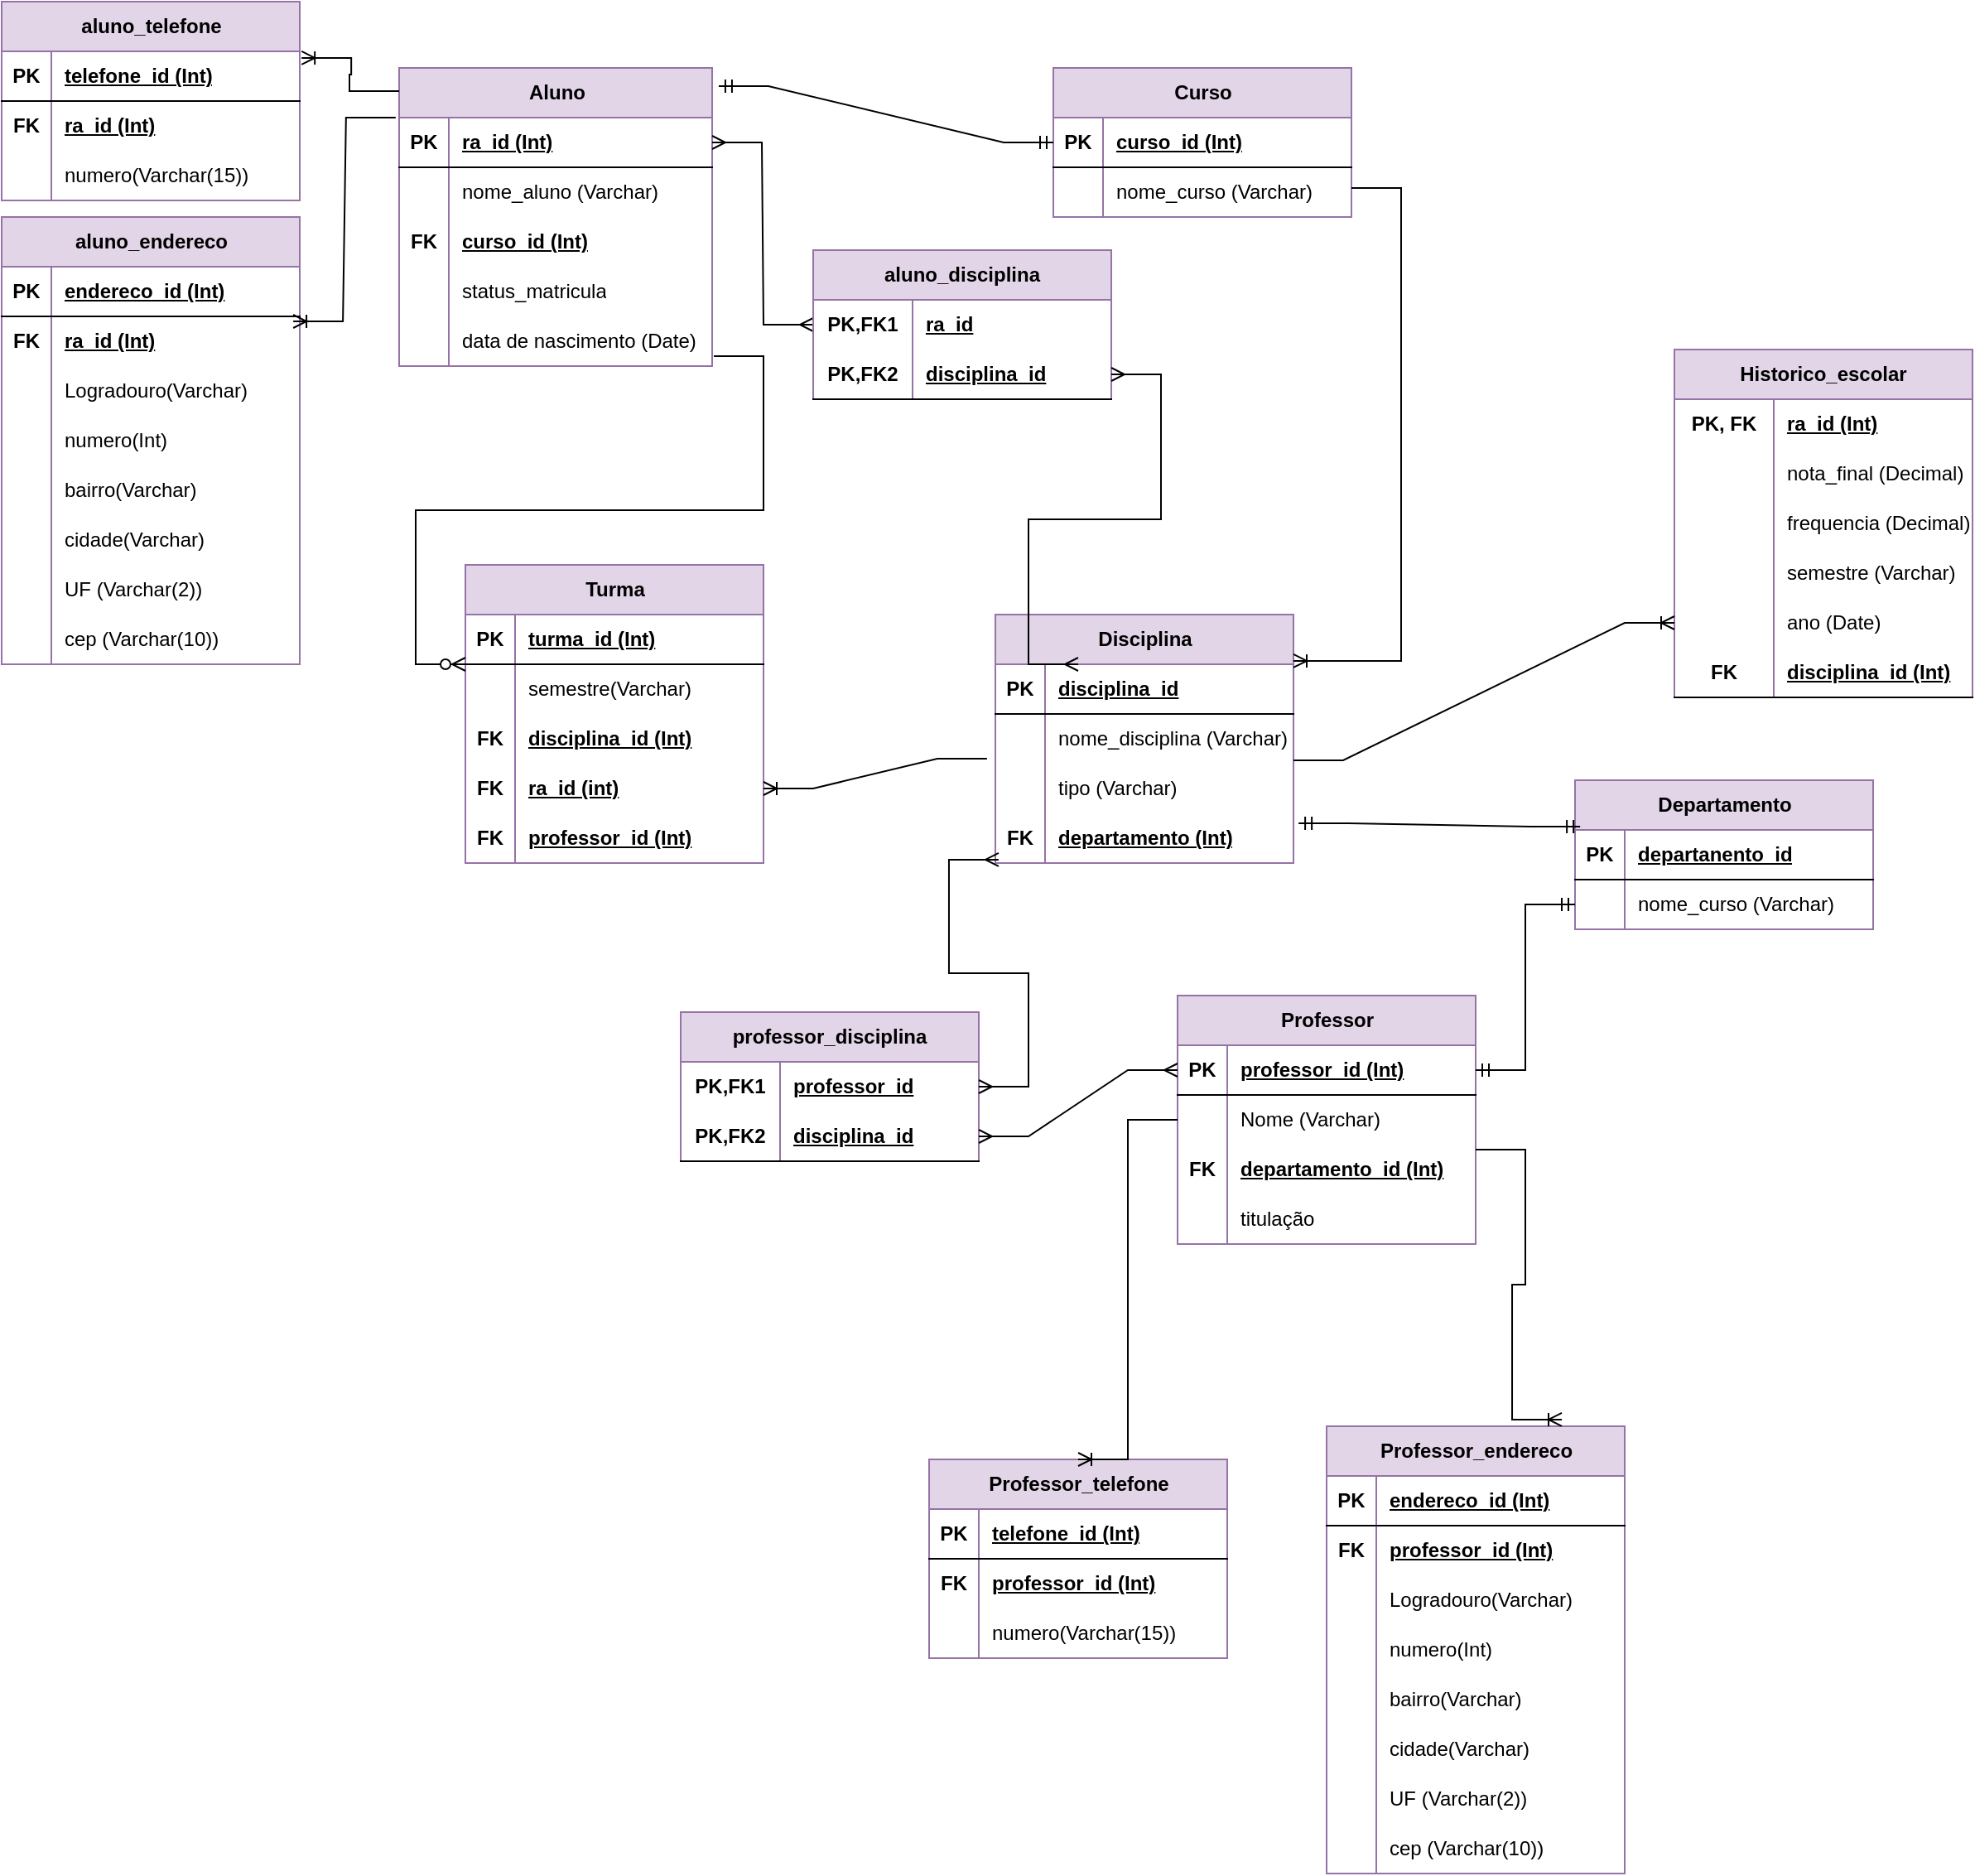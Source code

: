 <mxfile version="24.4.4" type="github">
  <diagram id="R2lEEEUBdFMjLlhIrx00" name="Page-1">
    <mxGraphModel dx="1676" dy="447" grid="1" gridSize="10" guides="1" tooltips="1" connect="1" arrows="1" fold="1" page="1" pageScale="1" pageWidth="850" pageHeight="1100" math="0" shadow="0" extFonts="Permanent Marker^https://fonts.googleapis.com/css?family=Permanent+Marker">
      <root>
        <mxCell id="0" />
        <mxCell id="1" parent="0" />
        <mxCell id="n92af8Gxz176bxttkV3D-1" value="Aluno" style="shape=table;startSize=30;container=1;collapsible=1;childLayout=tableLayout;fixedRows=1;rowLines=0;fontStyle=1;align=center;resizeLast=1;html=1;fillColor=#e1d5e7;strokeColor=#9673a6;" parent="1" vertex="1">
          <mxGeometry x="-150" y="60" width="189" height="180" as="geometry" />
        </mxCell>
        <mxCell id="n92af8Gxz176bxttkV3D-2" value="" style="shape=tableRow;horizontal=0;startSize=0;swimlaneHead=0;swimlaneBody=0;fillColor=none;collapsible=0;dropTarget=0;points=[[0,0.5],[1,0.5]];portConstraint=eastwest;top=0;left=0;right=0;bottom=1;" parent="n92af8Gxz176bxttkV3D-1" vertex="1">
          <mxGeometry y="30" width="189" height="30" as="geometry" />
        </mxCell>
        <mxCell id="n92af8Gxz176bxttkV3D-3" value="PK" style="shape=partialRectangle;connectable=0;fillColor=none;top=0;left=0;bottom=0;right=0;fontStyle=1;overflow=hidden;whiteSpace=wrap;html=1;" parent="n92af8Gxz176bxttkV3D-2" vertex="1">
          <mxGeometry width="30" height="30" as="geometry">
            <mxRectangle width="30" height="30" as="alternateBounds" />
          </mxGeometry>
        </mxCell>
        <mxCell id="n92af8Gxz176bxttkV3D-4" value="ra_id (Int)" style="shape=partialRectangle;connectable=0;fillColor=none;top=0;left=0;bottom=0;right=0;align=left;spacingLeft=6;fontStyle=5;overflow=hidden;whiteSpace=wrap;html=1;" parent="n92af8Gxz176bxttkV3D-2" vertex="1">
          <mxGeometry x="30" width="159" height="30" as="geometry">
            <mxRectangle width="159" height="30" as="alternateBounds" />
          </mxGeometry>
        </mxCell>
        <mxCell id="n92af8Gxz176bxttkV3D-5" value="" style="shape=tableRow;horizontal=0;startSize=0;swimlaneHead=0;swimlaneBody=0;fillColor=none;collapsible=0;dropTarget=0;points=[[0,0.5],[1,0.5]];portConstraint=eastwest;top=0;left=0;right=0;bottom=0;" parent="n92af8Gxz176bxttkV3D-1" vertex="1">
          <mxGeometry y="60" width="189" height="30" as="geometry" />
        </mxCell>
        <mxCell id="n92af8Gxz176bxttkV3D-6" value="" style="shape=partialRectangle;connectable=0;fillColor=none;top=0;left=0;bottom=0;right=0;editable=1;overflow=hidden;whiteSpace=wrap;html=1;" parent="n92af8Gxz176bxttkV3D-5" vertex="1">
          <mxGeometry width="30" height="30" as="geometry">
            <mxRectangle width="30" height="30" as="alternateBounds" />
          </mxGeometry>
        </mxCell>
        <mxCell id="n92af8Gxz176bxttkV3D-7" value="nome_aluno (Varchar)" style="shape=partialRectangle;connectable=0;fillColor=none;top=0;left=0;bottom=0;right=0;align=left;spacingLeft=6;overflow=hidden;whiteSpace=wrap;html=1;" parent="n92af8Gxz176bxttkV3D-5" vertex="1">
          <mxGeometry x="30" width="159" height="30" as="geometry">
            <mxRectangle width="159" height="30" as="alternateBounds" />
          </mxGeometry>
        </mxCell>
        <mxCell id="n92af8Gxz176bxttkV3D-8" value="" style="shape=tableRow;horizontal=0;startSize=0;swimlaneHead=0;swimlaneBody=0;fillColor=none;collapsible=0;dropTarget=0;points=[[0,0.5],[1,0.5]];portConstraint=eastwest;top=0;left=0;right=0;bottom=0;" parent="n92af8Gxz176bxttkV3D-1" vertex="1">
          <mxGeometry y="90" width="189" height="30" as="geometry" />
        </mxCell>
        <mxCell id="n92af8Gxz176bxttkV3D-9" value="&lt;b&gt;FK&lt;/b&gt;" style="shape=partialRectangle;connectable=0;fillColor=none;top=0;left=0;bottom=0;right=0;editable=1;overflow=hidden;whiteSpace=wrap;html=1;" parent="n92af8Gxz176bxttkV3D-8" vertex="1">
          <mxGeometry width="30" height="30" as="geometry">
            <mxRectangle width="30" height="30" as="alternateBounds" />
          </mxGeometry>
        </mxCell>
        <mxCell id="n92af8Gxz176bxttkV3D-10" value="&lt;u&gt;&lt;b&gt;curso_id (Int)&lt;/b&gt;&lt;/u&gt;" style="shape=partialRectangle;connectable=0;fillColor=none;top=0;left=0;bottom=0;right=0;align=left;spacingLeft=6;overflow=hidden;whiteSpace=wrap;html=1;" parent="n92af8Gxz176bxttkV3D-8" vertex="1">
          <mxGeometry x="30" width="159" height="30" as="geometry">
            <mxRectangle width="159" height="30" as="alternateBounds" />
          </mxGeometry>
        </mxCell>
        <mxCell id="n92af8Gxz176bxttkV3D-11" value="" style="shape=tableRow;horizontal=0;startSize=0;swimlaneHead=0;swimlaneBody=0;fillColor=none;collapsible=0;dropTarget=0;points=[[0,0.5],[1,0.5]];portConstraint=eastwest;top=0;left=0;right=0;bottom=0;" parent="n92af8Gxz176bxttkV3D-1" vertex="1">
          <mxGeometry y="120" width="189" height="30" as="geometry" />
        </mxCell>
        <mxCell id="n92af8Gxz176bxttkV3D-12" value="" style="shape=partialRectangle;connectable=0;fillColor=none;top=0;left=0;bottom=0;right=0;editable=1;overflow=hidden;whiteSpace=wrap;html=1;" parent="n92af8Gxz176bxttkV3D-11" vertex="1">
          <mxGeometry width="30" height="30" as="geometry">
            <mxRectangle width="30" height="30" as="alternateBounds" />
          </mxGeometry>
        </mxCell>
        <mxCell id="n92af8Gxz176bxttkV3D-13" value="status_matricula" style="shape=partialRectangle;connectable=0;fillColor=none;top=0;left=0;bottom=0;right=0;align=left;spacingLeft=6;overflow=hidden;whiteSpace=wrap;html=1;" parent="n92af8Gxz176bxttkV3D-11" vertex="1">
          <mxGeometry x="30" width="159" height="30" as="geometry">
            <mxRectangle width="159" height="30" as="alternateBounds" />
          </mxGeometry>
        </mxCell>
        <mxCell id="n92af8Gxz176bxttkV3D-268" value="" style="shape=tableRow;horizontal=0;startSize=0;swimlaneHead=0;swimlaneBody=0;fillColor=none;collapsible=0;dropTarget=0;points=[[0,0.5],[1,0.5]];portConstraint=eastwest;top=0;left=0;right=0;bottom=0;" parent="n92af8Gxz176bxttkV3D-1" vertex="1">
          <mxGeometry y="150" width="189" height="30" as="geometry" />
        </mxCell>
        <mxCell id="n92af8Gxz176bxttkV3D-269" value="" style="shape=partialRectangle;connectable=0;fillColor=none;top=0;left=0;bottom=0;right=0;editable=1;overflow=hidden;whiteSpace=wrap;html=1;" parent="n92af8Gxz176bxttkV3D-268" vertex="1">
          <mxGeometry width="30" height="30" as="geometry">
            <mxRectangle width="30" height="30" as="alternateBounds" />
          </mxGeometry>
        </mxCell>
        <mxCell id="n92af8Gxz176bxttkV3D-270" value="data de nascimento (Date)" style="shape=partialRectangle;connectable=0;fillColor=none;top=0;left=0;bottom=0;right=0;align=left;spacingLeft=6;overflow=hidden;whiteSpace=wrap;html=1;" parent="n92af8Gxz176bxttkV3D-268" vertex="1">
          <mxGeometry x="30" width="159" height="30" as="geometry">
            <mxRectangle width="159" height="30" as="alternateBounds" />
          </mxGeometry>
        </mxCell>
        <mxCell id="n92af8Gxz176bxttkV3D-14" value="Disciplina" style="shape=table;startSize=30;container=1;collapsible=1;childLayout=tableLayout;fixedRows=1;rowLines=0;fontStyle=1;align=center;resizeLast=1;html=1;fillColor=#e1d5e7;strokeColor=#9673a6;" parent="1" vertex="1">
          <mxGeometry x="210" y="390" width="180" height="150" as="geometry" />
        </mxCell>
        <mxCell id="n92af8Gxz176bxttkV3D-15" value="" style="shape=tableRow;horizontal=0;startSize=0;swimlaneHead=0;swimlaneBody=0;fillColor=none;collapsible=0;dropTarget=0;points=[[0,0.5],[1,0.5]];portConstraint=eastwest;top=0;left=0;right=0;bottom=1;" parent="n92af8Gxz176bxttkV3D-14" vertex="1">
          <mxGeometry y="30" width="180" height="30" as="geometry" />
        </mxCell>
        <mxCell id="n92af8Gxz176bxttkV3D-16" value="PK" style="shape=partialRectangle;connectable=0;fillColor=none;top=0;left=0;bottom=0;right=0;fontStyle=1;overflow=hidden;whiteSpace=wrap;html=1;" parent="n92af8Gxz176bxttkV3D-15" vertex="1">
          <mxGeometry width="30" height="30" as="geometry">
            <mxRectangle width="30" height="30" as="alternateBounds" />
          </mxGeometry>
        </mxCell>
        <mxCell id="n92af8Gxz176bxttkV3D-17" value="disciplina_id" style="shape=partialRectangle;connectable=0;fillColor=none;top=0;left=0;bottom=0;right=0;align=left;spacingLeft=6;fontStyle=5;overflow=hidden;whiteSpace=wrap;html=1;" parent="n92af8Gxz176bxttkV3D-15" vertex="1">
          <mxGeometry x="30" width="150" height="30" as="geometry">
            <mxRectangle width="150" height="30" as="alternateBounds" />
          </mxGeometry>
        </mxCell>
        <mxCell id="n92af8Gxz176bxttkV3D-18" value="" style="shape=tableRow;horizontal=0;startSize=0;swimlaneHead=0;swimlaneBody=0;fillColor=none;collapsible=0;dropTarget=0;points=[[0,0.5],[1,0.5]];portConstraint=eastwest;top=0;left=0;right=0;bottom=0;" parent="n92af8Gxz176bxttkV3D-14" vertex="1">
          <mxGeometry y="60" width="180" height="30" as="geometry" />
        </mxCell>
        <mxCell id="n92af8Gxz176bxttkV3D-19" value="" style="shape=partialRectangle;connectable=0;fillColor=none;top=0;left=0;bottom=0;right=0;editable=1;overflow=hidden;whiteSpace=wrap;html=1;" parent="n92af8Gxz176bxttkV3D-18" vertex="1">
          <mxGeometry width="30" height="30" as="geometry">
            <mxRectangle width="30" height="30" as="alternateBounds" />
          </mxGeometry>
        </mxCell>
        <mxCell id="n92af8Gxz176bxttkV3D-20" value="nome_disciplina (Varchar)" style="shape=partialRectangle;connectable=0;fillColor=none;top=0;left=0;bottom=0;right=0;align=left;spacingLeft=6;overflow=hidden;whiteSpace=wrap;html=1;" parent="n92af8Gxz176bxttkV3D-18" vertex="1">
          <mxGeometry x="30" width="150" height="30" as="geometry">
            <mxRectangle width="150" height="30" as="alternateBounds" />
          </mxGeometry>
        </mxCell>
        <mxCell id="n92af8Gxz176bxttkV3D-21" value="" style="shape=tableRow;horizontal=0;startSize=0;swimlaneHead=0;swimlaneBody=0;fillColor=none;collapsible=0;dropTarget=0;points=[[0,0.5],[1,0.5]];portConstraint=eastwest;top=0;left=0;right=0;bottom=0;" parent="n92af8Gxz176bxttkV3D-14" vertex="1">
          <mxGeometry y="90" width="180" height="30" as="geometry" />
        </mxCell>
        <mxCell id="n92af8Gxz176bxttkV3D-22" value="" style="shape=partialRectangle;connectable=0;fillColor=none;top=0;left=0;bottom=0;right=0;editable=1;overflow=hidden;whiteSpace=wrap;html=1;" parent="n92af8Gxz176bxttkV3D-21" vertex="1">
          <mxGeometry width="30" height="30" as="geometry">
            <mxRectangle width="30" height="30" as="alternateBounds" />
          </mxGeometry>
        </mxCell>
        <mxCell id="n92af8Gxz176bxttkV3D-23" value="tipo (Varchar)" style="shape=partialRectangle;connectable=0;fillColor=none;top=0;left=0;bottom=0;right=0;align=left;spacingLeft=6;overflow=hidden;whiteSpace=wrap;html=1;" parent="n92af8Gxz176bxttkV3D-21" vertex="1">
          <mxGeometry x="30" width="150" height="30" as="geometry">
            <mxRectangle width="150" height="30" as="alternateBounds" />
          </mxGeometry>
        </mxCell>
        <mxCell id="n92af8Gxz176bxttkV3D-24" value="" style="shape=tableRow;horizontal=0;startSize=0;swimlaneHead=0;swimlaneBody=0;fillColor=none;collapsible=0;dropTarget=0;points=[[0,0.5],[1,0.5]];portConstraint=eastwest;top=0;left=0;right=0;bottom=0;" parent="n92af8Gxz176bxttkV3D-14" vertex="1">
          <mxGeometry y="120" width="180" height="30" as="geometry" />
        </mxCell>
        <mxCell id="n92af8Gxz176bxttkV3D-25" value="&lt;b&gt;FK&lt;/b&gt;" style="shape=partialRectangle;connectable=0;fillColor=none;top=0;left=0;bottom=0;right=0;editable=1;overflow=hidden;whiteSpace=wrap;html=1;" parent="n92af8Gxz176bxttkV3D-24" vertex="1">
          <mxGeometry width="30" height="30" as="geometry">
            <mxRectangle width="30" height="30" as="alternateBounds" />
          </mxGeometry>
        </mxCell>
        <mxCell id="n92af8Gxz176bxttkV3D-26" value="&lt;b&gt;&lt;u&gt;departamento (Int)&lt;/u&gt;&lt;/b&gt;" style="shape=partialRectangle;connectable=0;fillColor=none;top=0;left=0;bottom=0;right=0;align=left;spacingLeft=6;overflow=hidden;whiteSpace=wrap;html=1;" parent="n92af8Gxz176bxttkV3D-24" vertex="1">
          <mxGeometry x="30" width="150" height="30" as="geometry">
            <mxRectangle width="150" height="30" as="alternateBounds" />
          </mxGeometry>
        </mxCell>
        <mxCell id="n92af8Gxz176bxttkV3D-32" value="Curso" style="shape=table;startSize=30;container=1;collapsible=1;childLayout=tableLayout;fixedRows=1;rowLines=0;fontStyle=1;align=center;resizeLast=1;html=1;fillColor=#e1d5e7;strokeColor=#9673a6;" parent="1" vertex="1">
          <mxGeometry x="245" y="60" width="180" height="90" as="geometry" />
        </mxCell>
        <mxCell id="n92af8Gxz176bxttkV3D-33" value="" style="shape=tableRow;horizontal=0;startSize=0;swimlaneHead=0;swimlaneBody=0;fillColor=none;collapsible=0;dropTarget=0;points=[[0,0.5],[1,0.5]];portConstraint=eastwest;top=0;left=0;right=0;bottom=1;" parent="n92af8Gxz176bxttkV3D-32" vertex="1">
          <mxGeometry y="30" width="180" height="30" as="geometry" />
        </mxCell>
        <mxCell id="n92af8Gxz176bxttkV3D-34" value="PK" style="shape=partialRectangle;connectable=0;fillColor=none;top=0;left=0;bottom=0;right=0;fontStyle=1;overflow=hidden;whiteSpace=wrap;html=1;" parent="n92af8Gxz176bxttkV3D-33" vertex="1">
          <mxGeometry width="30" height="30" as="geometry">
            <mxRectangle width="30" height="30" as="alternateBounds" />
          </mxGeometry>
        </mxCell>
        <mxCell id="n92af8Gxz176bxttkV3D-35" value="curso_id (Int)" style="shape=partialRectangle;connectable=0;fillColor=none;top=0;left=0;bottom=0;right=0;align=left;spacingLeft=6;fontStyle=5;overflow=hidden;whiteSpace=wrap;html=1;" parent="n92af8Gxz176bxttkV3D-33" vertex="1">
          <mxGeometry x="30" width="150" height="30" as="geometry">
            <mxRectangle width="150" height="30" as="alternateBounds" />
          </mxGeometry>
        </mxCell>
        <mxCell id="n92af8Gxz176bxttkV3D-36" value="" style="shape=tableRow;horizontal=0;startSize=0;swimlaneHead=0;swimlaneBody=0;fillColor=none;collapsible=0;dropTarget=0;points=[[0,0.5],[1,0.5]];portConstraint=eastwest;top=0;left=0;right=0;bottom=0;" parent="n92af8Gxz176bxttkV3D-32" vertex="1">
          <mxGeometry y="60" width="180" height="30" as="geometry" />
        </mxCell>
        <mxCell id="n92af8Gxz176bxttkV3D-37" value="" style="shape=partialRectangle;connectable=0;fillColor=none;top=0;left=0;bottom=0;right=0;editable=1;overflow=hidden;whiteSpace=wrap;html=1;" parent="n92af8Gxz176bxttkV3D-36" vertex="1">
          <mxGeometry width="30" height="30" as="geometry">
            <mxRectangle width="30" height="30" as="alternateBounds" />
          </mxGeometry>
        </mxCell>
        <mxCell id="n92af8Gxz176bxttkV3D-38" value="nome_curso (Varchar)" style="shape=partialRectangle;connectable=0;fillColor=none;top=0;left=0;bottom=0;right=0;align=left;spacingLeft=6;overflow=hidden;whiteSpace=wrap;html=1;" parent="n92af8Gxz176bxttkV3D-36" vertex="1">
          <mxGeometry x="30" width="150" height="30" as="geometry">
            <mxRectangle width="150" height="30" as="alternateBounds" />
          </mxGeometry>
        </mxCell>
        <mxCell id="n92af8Gxz176bxttkV3D-64" value="Historico_escolar" style="shape=table;startSize=30;container=1;collapsible=1;childLayout=tableLayout;fixedRows=1;rowLines=0;fontStyle=1;align=center;resizeLast=1;html=1;whiteSpace=wrap;fillColor=#e1d5e7;strokeColor=#9673a6;" parent="1" vertex="1">
          <mxGeometry x="620" y="230" width="180" height="210" as="geometry" />
        </mxCell>
        <mxCell id="n92af8Gxz176bxttkV3D-65" value="" style="shape=tableRow;horizontal=0;startSize=0;swimlaneHead=0;swimlaneBody=0;fillColor=none;collapsible=0;dropTarget=0;points=[[0,0.5],[1,0.5]];portConstraint=eastwest;top=0;left=0;right=0;bottom=0;html=1;" parent="n92af8Gxz176bxttkV3D-64" vertex="1">
          <mxGeometry y="30" width="180" height="30" as="geometry" />
        </mxCell>
        <mxCell id="n92af8Gxz176bxttkV3D-66" value="PK, FK" style="shape=partialRectangle;connectable=0;fillColor=none;top=0;left=0;bottom=0;right=0;fontStyle=1;overflow=hidden;html=1;whiteSpace=wrap;" parent="n92af8Gxz176bxttkV3D-65" vertex="1">
          <mxGeometry width="60" height="30" as="geometry">
            <mxRectangle width="60" height="30" as="alternateBounds" />
          </mxGeometry>
        </mxCell>
        <mxCell id="n92af8Gxz176bxttkV3D-67" value="ra_id (Int)" style="shape=partialRectangle;connectable=0;fillColor=none;top=0;left=0;bottom=0;right=0;align=left;spacingLeft=6;fontStyle=5;overflow=hidden;html=1;whiteSpace=wrap;" parent="n92af8Gxz176bxttkV3D-65" vertex="1">
          <mxGeometry x="60" width="120" height="30" as="geometry">
            <mxRectangle width="120" height="30" as="alternateBounds" />
          </mxGeometry>
        </mxCell>
        <mxCell id="n92af8Gxz176bxttkV3D-71" value="" style="shape=tableRow;horizontal=0;startSize=0;swimlaneHead=0;swimlaneBody=0;fillColor=none;collapsible=0;dropTarget=0;points=[[0,0.5],[1,0.5]];portConstraint=eastwest;top=0;left=0;right=0;bottom=0;html=1;" parent="n92af8Gxz176bxttkV3D-64" vertex="1">
          <mxGeometry y="60" width="180" height="30" as="geometry" />
        </mxCell>
        <mxCell id="n92af8Gxz176bxttkV3D-72" value="" style="shape=partialRectangle;connectable=0;fillColor=none;top=0;left=0;bottom=0;right=0;editable=1;overflow=hidden;html=1;whiteSpace=wrap;" parent="n92af8Gxz176bxttkV3D-71" vertex="1">
          <mxGeometry width="60" height="30" as="geometry">
            <mxRectangle width="60" height="30" as="alternateBounds" />
          </mxGeometry>
        </mxCell>
        <mxCell id="n92af8Gxz176bxttkV3D-73" value="nota_final (Decimal)" style="shape=partialRectangle;connectable=0;fillColor=none;top=0;left=0;bottom=0;right=0;align=left;spacingLeft=6;overflow=hidden;html=1;whiteSpace=wrap;" parent="n92af8Gxz176bxttkV3D-71" vertex="1">
          <mxGeometry x="60" width="120" height="30" as="geometry">
            <mxRectangle width="120" height="30" as="alternateBounds" />
          </mxGeometry>
        </mxCell>
        <mxCell id="n92af8Gxz176bxttkV3D-74" value="" style="shape=tableRow;horizontal=0;startSize=0;swimlaneHead=0;swimlaneBody=0;fillColor=none;collapsible=0;dropTarget=0;points=[[0,0.5],[1,0.5]];portConstraint=eastwest;top=0;left=0;right=0;bottom=0;html=1;" parent="n92af8Gxz176bxttkV3D-64" vertex="1">
          <mxGeometry y="90" width="180" height="30" as="geometry" />
        </mxCell>
        <mxCell id="n92af8Gxz176bxttkV3D-75" value="" style="shape=partialRectangle;connectable=0;fillColor=none;top=0;left=0;bottom=0;right=0;editable=1;overflow=hidden;html=1;whiteSpace=wrap;" parent="n92af8Gxz176bxttkV3D-74" vertex="1">
          <mxGeometry width="60" height="30" as="geometry">
            <mxRectangle width="60" height="30" as="alternateBounds" />
          </mxGeometry>
        </mxCell>
        <mxCell id="n92af8Gxz176bxttkV3D-76" value="frequencia (Decimal)" style="shape=partialRectangle;connectable=0;fillColor=none;top=0;left=0;bottom=0;right=0;align=left;spacingLeft=6;overflow=hidden;html=1;whiteSpace=wrap;" parent="n92af8Gxz176bxttkV3D-74" vertex="1">
          <mxGeometry x="60" width="120" height="30" as="geometry">
            <mxRectangle width="120" height="30" as="alternateBounds" />
          </mxGeometry>
        </mxCell>
        <mxCell id="n92af8Gxz176bxttkV3D-77" value="" style="shape=tableRow;horizontal=0;startSize=0;swimlaneHead=0;swimlaneBody=0;fillColor=none;collapsible=0;dropTarget=0;points=[[0,0.5],[1,0.5]];portConstraint=eastwest;top=0;left=0;right=0;bottom=0;html=1;" parent="n92af8Gxz176bxttkV3D-64" vertex="1">
          <mxGeometry y="120" width="180" height="30" as="geometry" />
        </mxCell>
        <mxCell id="n92af8Gxz176bxttkV3D-78" value="" style="shape=partialRectangle;connectable=0;fillColor=none;top=0;left=0;bottom=0;right=0;editable=1;overflow=hidden;html=1;whiteSpace=wrap;" parent="n92af8Gxz176bxttkV3D-77" vertex="1">
          <mxGeometry width="60" height="30" as="geometry">
            <mxRectangle width="60" height="30" as="alternateBounds" />
          </mxGeometry>
        </mxCell>
        <mxCell id="n92af8Gxz176bxttkV3D-79" value="semestre (Varchar)" style="shape=partialRectangle;connectable=0;fillColor=none;top=0;left=0;bottom=0;right=0;align=left;spacingLeft=6;overflow=hidden;html=1;whiteSpace=wrap;" parent="n92af8Gxz176bxttkV3D-77" vertex="1">
          <mxGeometry x="60" width="120" height="30" as="geometry">
            <mxRectangle width="120" height="30" as="alternateBounds" />
          </mxGeometry>
        </mxCell>
        <mxCell id="n92af8Gxz176bxttkV3D-80" value="" style="shape=tableRow;horizontal=0;startSize=0;swimlaneHead=0;swimlaneBody=0;fillColor=none;collapsible=0;dropTarget=0;points=[[0,0.5],[1,0.5]];portConstraint=eastwest;top=0;left=0;right=0;bottom=0;html=1;" parent="n92af8Gxz176bxttkV3D-64" vertex="1">
          <mxGeometry y="150" width="180" height="30" as="geometry" />
        </mxCell>
        <mxCell id="n92af8Gxz176bxttkV3D-81" value="" style="shape=partialRectangle;connectable=0;fillColor=none;top=0;left=0;bottom=0;right=0;editable=1;overflow=hidden;html=1;whiteSpace=wrap;" parent="n92af8Gxz176bxttkV3D-80" vertex="1">
          <mxGeometry width="60" height="30" as="geometry">
            <mxRectangle width="60" height="30" as="alternateBounds" />
          </mxGeometry>
        </mxCell>
        <mxCell id="n92af8Gxz176bxttkV3D-82" value="ano (Date)" style="shape=partialRectangle;connectable=0;fillColor=none;top=0;left=0;bottom=0;right=0;align=left;spacingLeft=6;overflow=hidden;html=1;whiteSpace=wrap;" parent="n92af8Gxz176bxttkV3D-80" vertex="1">
          <mxGeometry x="60" width="120" height="30" as="geometry">
            <mxRectangle width="120" height="30" as="alternateBounds" />
          </mxGeometry>
        </mxCell>
        <mxCell id="n92af8Gxz176bxttkV3D-176" value="" style="shape=tableRow;horizontal=0;startSize=0;swimlaneHead=0;swimlaneBody=0;fillColor=none;collapsible=0;dropTarget=0;points=[[0,0.5],[1,0.5]];portConstraint=eastwest;top=0;left=0;right=0;bottom=1;html=1;" parent="n92af8Gxz176bxttkV3D-64" vertex="1">
          <mxGeometry y="180" width="180" height="30" as="geometry" />
        </mxCell>
        <mxCell id="n92af8Gxz176bxttkV3D-177" value="FK" style="shape=partialRectangle;connectable=0;fillColor=none;top=0;left=0;bottom=0;right=0;fontStyle=1;overflow=hidden;html=1;whiteSpace=wrap;" parent="n92af8Gxz176bxttkV3D-176" vertex="1">
          <mxGeometry width="60" height="30" as="geometry">
            <mxRectangle width="60" height="30" as="alternateBounds" />
          </mxGeometry>
        </mxCell>
        <mxCell id="n92af8Gxz176bxttkV3D-178" value="disciplina_id (Int)" style="shape=partialRectangle;connectable=0;fillColor=none;top=0;left=0;bottom=0;right=0;align=left;spacingLeft=6;fontStyle=5;overflow=hidden;html=1;whiteSpace=wrap;" parent="n92af8Gxz176bxttkV3D-176" vertex="1">
          <mxGeometry x="60" width="120" height="30" as="geometry">
            <mxRectangle width="120" height="30" as="alternateBounds" />
          </mxGeometry>
        </mxCell>
        <mxCell id="n92af8Gxz176bxttkV3D-83" value="Departamento" style="shape=table;startSize=30;container=1;collapsible=1;childLayout=tableLayout;fixedRows=1;rowLines=0;fontStyle=1;align=center;resizeLast=1;html=1;fillColor=#e1d5e7;strokeColor=#9673a6;" parent="1" vertex="1">
          <mxGeometry x="560" y="490" width="180" height="90" as="geometry" />
        </mxCell>
        <mxCell id="n92af8Gxz176bxttkV3D-84" value="" style="shape=tableRow;horizontal=0;startSize=0;swimlaneHead=0;swimlaneBody=0;fillColor=none;collapsible=0;dropTarget=0;points=[[0,0.5],[1,0.5]];portConstraint=eastwest;top=0;left=0;right=0;bottom=1;" parent="n92af8Gxz176bxttkV3D-83" vertex="1">
          <mxGeometry y="30" width="180" height="30" as="geometry" />
        </mxCell>
        <mxCell id="n92af8Gxz176bxttkV3D-85" value="PK" style="shape=partialRectangle;connectable=0;fillColor=none;top=0;left=0;bottom=0;right=0;fontStyle=1;overflow=hidden;whiteSpace=wrap;html=1;" parent="n92af8Gxz176bxttkV3D-84" vertex="1">
          <mxGeometry width="30" height="30" as="geometry">
            <mxRectangle width="30" height="30" as="alternateBounds" />
          </mxGeometry>
        </mxCell>
        <mxCell id="n92af8Gxz176bxttkV3D-86" value="departanento_id" style="shape=partialRectangle;connectable=0;fillColor=none;top=0;left=0;bottom=0;right=0;align=left;spacingLeft=6;fontStyle=5;overflow=hidden;whiteSpace=wrap;html=1;" parent="n92af8Gxz176bxttkV3D-84" vertex="1">
          <mxGeometry x="30" width="150" height="30" as="geometry">
            <mxRectangle width="150" height="30" as="alternateBounds" />
          </mxGeometry>
        </mxCell>
        <mxCell id="n92af8Gxz176bxttkV3D-87" value="" style="shape=tableRow;horizontal=0;startSize=0;swimlaneHead=0;swimlaneBody=0;fillColor=none;collapsible=0;dropTarget=0;points=[[0,0.5],[1,0.5]];portConstraint=eastwest;top=0;left=0;right=0;bottom=0;" parent="n92af8Gxz176bxttkV3D-83" vertex="1">
          <mxGeometry y="60" width="180" height="30" as="geometry" />
        </mxCell>
        <mxCell id="n92af8Gxz176bxttkV3D-88" value="" style="shape=partialRectangle;connectable=0;fillColor=none;top=0;left=0;bottom=0;right=0;editable=1;overflow=hidden;whiteSpace=wrap;html=1;" parent="n92af8Gxz176bxttkV3D-87" vertex="1">
          <mxGeometry width="30" height="30" as="geometry">
            <mxRectangle width="30" height="30" as="alternateBounds" />
          </mxGeometry>
        </mxCell>
        <mxCell id="n92af8Gxz176bxttkV3D-89" value="nome_curso (Varchar)" style="shape=partialRectangle;connectable=0;fillColor=none;top=0;left=0;bottom=0;right=0;align=left;spacingLeft=6;overflow=hidden;whiteSpace=wrap;html=1;" parent="n92af8Gxz176bxttkV3D-87" vertex="1">
          <mxGeometry x="30" width="150" height="30" as="geometry">
            <mxRectangle width="150" height="30" as="alternateBounds" />
          </mxGeometry>
        </mxCell>
        <mxCell id="n92af8Gxz176bxttkV3D-90" value="Professor" style="shape=table;startSize=30;container=1;collapsible=1;childLayout=tableLayout;fixedRows=1;rowLines=0;fontStyle=1;align=center;resizeLast=1;html=1;fillColor=#e1d5e7;strokeColor=#9673a6;" parent="1" vertex="1">
          <mxGeometry x="320" y="620" width="180" height="150" as="geometry" />
        </mxCell>
        <mxCell id="n92af8Gxz176bxttkV3D-91" value="" style="shape=tableRow;horizontal=0;startSize=0;swimlaneHead=0;swimlaneBody=0;fillColor=none;collapsible=0;dropTarget=0;points=[[0,0.5],[1,0.5]];portConstraint=eastwest;top=0;left=0;right=0;bottom=1;" parent="n92af8Gxz176bxttkV3D-90" vertex="1">
          <mxGeometry y="30" width="180" height="30" as="geometry" />
        </mxCell>
        <mxCell id="n92af8Gxz176bxttkV3D-92" value="PK" style="shape=partialRectangle;connectable=0;fillColor=none;top=0;left=0;bottom=0;right=0;fontStyle=1;overflow=hidden;whiteSpace=wrap;html=1;" parent="n92af8Gxz176bxttkV3D-91" vertex="1">
          <mxGeometry width="30" height="30" as="geometry">
            <mxRectangle width="30" height="30" as="alternateBounds" />
          </mxGeometry>
        </mxCell>
        <mxCell id="n92af8Gxz176bxttkV3D-93" value="professor_id (Int)" style="shape=partialRectangle;connectable=0;fillColor=none;top=0;left=0;bottom=0;right=0;align=left;spacingLeft=6;fontStyle=5;overflow=hidden;whiteSpace=wrap;html=1;" parent="n92af8Gxz176bxttkV3D-91" vertex="1">
          <mxGeometry x="30" width="150" height="30" as="geometry">
            <mxRectangle width="150" height="30" as="alternateBounds" />
          </mxGeometry>
        </mxCell>
        <mxCell id="n92af8Gxz176bxttkV3D-94" value="" style="shape=tableRow;horizontal=0;startSize=0;swimlaneHead=0;swimlaneBody=0;fillColor=none;collapsible=0;dropTarget=0;points=[[0,0.5],[1,0.5]];portConstraint=eastwest;top=0;left=0;right=0;bottom=0;" parent="n92af8Gxz176bxttkV3D-90" vertex="1">
          <mxGeometry y="60" width="180" height="30" as="geometry" />
        </mxCell>
        <mxCell id="n92af8Gxz176bxttkV3D-95" value="" style="shape=partialRectangle;connectable=0;fillColor=none;top=0;left=0;bottom=0;right=0;editable=1;overflow=hidden;whiteSpace=wrap;html=1;" parent="n92af8Gxz176bxttkV3D-94" vertex="1">
          <mxGeometry width="30" height="30" as="geometry">
            <mxRectangle width="30" height="30" as="alternateBounds" />
          </mxGeometry>
        </mxCell>
        <mxCell id="n92af8Gxz176bxttkV3D-96" value="Nome (Varchar)" style="shape=partialRectangle;connectable=0;fillColor=none;top=0;left=0;bottom=0;right=0;align=left;spacingLeft=6;overflow=hidden;whiteSpace=wrap;html=1;" parent="n92af8Gxz176bxttkV3D-94" vertex="1">
          <mxGeometry x="30" width="150" height="30" as="geometry">
            <mxRectangle width="150" height="30" as="alternateBounds" />
          </mxGeometry>
        </mxCell>
        <mxCell id="n92af8Gxz176bxttkV3D-100" value="" style="shape=tableRow;horizontal=0;startSize=0;swimlaneHead=0;swimlaneBody=0;fillColor=none;collapsible=0;dropTarget=0;points=[[0,0.5],[1,0.5]];portConstraint=eastwest;top=0;left=0;right=0;bottom=0;" parent="n92af8Gxz176bxttkV3D-90" vertex="1">
          <mxGeometry y="90" width="180" height="30" as="geometry" />
        </mxCell>
        <mxCell id="n92af8Gxz176bxttkV3D-101" value="&lt;b&gt;FK&lt;/b&gt;" style="shape=partialRectangle;connectable=0;fillColor=none;top=0;left=0;bottom=0;right=0;editable=1;overflow=hidden;whiteSpace=wrap;html=1;" parent="n92af8Gxz176bxttkV3D-100" vertex="1">
          <mxGeometry width="30" height="30" as="geometry">
            <mxRectangle width="30" height="30" as="alternateBounds" />
          </mxGeometry>
        </mxCell>
        <mxCell id="n92af8Gxz176bxttkV3D-102" value="&lt;u&gt;&lt;b&gt;departamento_id (Int)&lt;/b&gt;&lt;/u&gt;" style="shape=partialRectangle;connectable=0;fillColor=none;top=0;left=0;bottom=0;right=0;align=left;spacingLeft=6;overflow=hidden;whiteSpace=wrap;html=1;" parent="n92af8Gxz176bxttkV3D-100" vertex="1">
          <mxGeometry x="30" width="150" height="30" as="geometry">
            <mxRectangle width="150" height="30" as="alternateBounds" />
          </mxGeometry>
        </mxCell>
        <mxCell id="n92af8Gxz176bxttkV3D-198" value="" style="shape=tableRow;horizontal=0;startSize=0;swimlaneHead=0;swimlaneBody=0;fillColor=none;collapsible=0;dropTarget=0;points=[[0,0.5],[1,0.5]];portConstraint=eastwest;top=0;left=0;right=0;bottom=0;" parent="n92af8Gxz176bxttkV3D-90" vertex="1">
          <mxGeometry y="120" width="180" height="30" as="geometry" />
        </mxCell>
        <mxCell id="n92af8Gxz176bxttkV3D-199" value="" style="shape=partialRectangle;connectable=0;fillColor=none;top=0;left=0;bottom=0;right=0;editable=1;overflow=hidden;whiteSpace=wrap;html=1;" parent="n92af8Gxz176bxttkV3D-198" vertex="1">
          <mxGeometry width="30" height="30" as="geometry">
            <mxRectangle width="30" height="30" as="alternateBounds" />
          </mxGeometry>
        </mxCell>
        <mxCell id="n92af8Gxz176bxttkV3D-200" value="titulação" style="shape=partialRectangle;connectable=0;fillColor=none;top=0;left=0;bottom=0;right=0;align=left;spacingLeft=6;overflow=hidden;whiteSpace=wrap;html=1;" parent="n92af8Gxz176bxttkV3D-198" vertex="1">
          <mxGeometry x="30" width="150" height="30" as="geometry">
            <mxRectangle width="150" height="30" as="alternateBounds" />
          </mxGeometry>
        </mxCell>
        <mxCell id="n92af8Gxz176bxttkV3D-246" value="Turma" style="shape=table;startSize=30;container=1;collapsible=1;childLayout=tableLayout;fixedRows=1;rowLines=0;fontStyle=1;align=center;resizeLast=1;html=1;fillColor=#e1d5e7;strokeColor=#9673a6;" parent="1" vertex="1">
          <mxGeometry x="-110" y="360" width="180" height="180" as="geometry" />
        </mxCell>
        <mxCell id="n92af8Gxz176bxttkV3D-247" value="" style="shape=tableRow;horizontal=0;startSize=0;swimlaneHead=0;swimlaneBody=0;fillColor=none;collapsible=0;dropTarget=0;points=[[0,0.5],[1,0.5]];portConstraint=eastwest;top=0;left=0;right=0;bottom=1;" parent="n92af8Gxz176bxttkV3D-246" vertex="1">
          <mxGeometry y="30" width="180" height="30" as="geometry" />
        </mxCell>
        <mxCell id="n92af8Gxz176bxttkV3D-248" value="PK" style="shape=partialRectangle;connectable=0;fillColor=none;top=0;left=0;bottom=0;right=0;fontStyle=1;overflow=hidden;whiteSpace=wrap;html=1;" parent="n92af8Gxz176bxttkV3D-247" vertex="1">
          <mxGeometry width="30" height="30" as="geometry">
            <mxRectangle width="30" height="30" as="alternateBounds" />
          </mxGeometry>
        </mxCell>
        <mxCell id="n92af8Gxz176bxttkV3D-249" value="turma_id (Int)" style="shape=partialRectangle;connectable=0;fillColor=none;top=0;left=0;bottom=0;right=0;align=left;spacingLeft=6;fontStyle=5;overflow=hidden;whiteSpace=wrap;html=1;" parent="n92af8Gxz176bxttkV3D-247" vertex="1">
          <mxGeometry x="30" width="150" height="30" as="geometry">
            <mxRectangle width="150" height="30" as="alternateBounds" />
          </mxGeometry>
        </mxCell>
        <mxCell id="n92af8Gxz176bxttkV3D-250" value="" style="shape=tableRow;horizontal=0;startSize=0;swimlaneHead=0;swimlaneBody=0;fillColor=none;collapsible=0;dropTarget=0;points=[[0,0.5],[1,0.5]];portConstraint=eastwest;top=0;left=0;right=0;bottom=0;" parent="n92af8Gxz176bxttkV3D-246" vertex="1">
          <mxGeometry y="60" width="180" height="30" as="geometry" />
        </mxCell>
        <mxCell id="n92af8Gxz176bxttkV3D-251" value="" style="shape=partialRectangle;connectable=0;fillColor=none;top=0;left=0;bottom=0;right=0;editable=1;overflow=hidden;whiteSpace=wrap;html=1;" parent="n92af8Gxz176bxttkV3D-250" vertex="1">
          <mxGeometry width="30" height="30" as="geometry">
            <mxRectangle width="30" height="30" as="alternateBounds" />
          </mxGeometry>
        </mxCell>
        <mxCell id="n92af8Gxz176bxttkV3D-252" value="semestre(Varchar)" style="shape=partialRectangle;connectable=0;fillColor=none;top=0;left=0;bottom=0;right=0;align=left;spacingLeft=6;overflow=hidden;whiteSpace=wrap;html=1;" parent="n92af8Gxz176bxttkV3D-250" vertex="1">
          <mxGeometry x="30" width="150" height="30" as="geometry">
            <mxRectangle width="150" height="30" as="alternateBounds" />
          </mxGeometry>
        </mxCell>
        <mxCell id="n92af8Gxz176bxttkV3D-253" value="" style="shape=tableRow;horizontal=0;startSize=0;swimlaneHead=0;swimlaneBody=0;fillColor=none;collapsible=0;dropTarget=0;points=[[0,0.5],[1,0.5]];portConstraint=eastwest;top=0;left=0;right=0;bottom=0;" parent="n92af8Gxz176bxttkV3D-246" vertex="1">
          <mxGeometry y="90" width="180" height="30" as="geometry" />
        </mxCell>
        <mxCell id="n92af8Gxz176bxttkV3D-254" value="&lt;b&gt;FK&lt;/b&gt;" style="shape=partialRectangle;connectable=0;fillColor=none;top=0;left=0;bottom=0;right=0;editable=1;overflow=hidden;whiteSpace=wrap;html=1;" parent="n92af8Gxz176bxttkV3D-253" vertex="1">
          <mxGeometry width="30" height="30" as="geometry">
            <mxRectangle width="30" height="30" as="alternateBounds" />
          </mxGeometry>
        </mxCell>
        <mxCell id="n92af8Gxz176bxttkV3D-255" value="&lt;u&gt;&lt;b&gt;disciplina_id (Int)&lt;/b&gt;&lt;/u&gt;" style="shape=partialRectangle;connectable=0;fillColor=none;top=0;left=0;bottom=0;right=0;align=left;spacingLeft=6;overflow=hidden;whiteSpace=wrap;html=1;" parent="n92af8Gxz176bxttkV3D-253" vertex="1">
          <mxGeometry x="30" width="150" height="30" as="geometry">
            <mxRectangle width="150" height="30" as="alternateBounds" />
          </mxGeometry>
        </mxCell>
        <mxCell id="n92af8Gxz176bxttkV3D-259" value="" style="shape=tableRow;horizontal=0;startSize=0;swimlaneHead=0;swimlaneBody=0;fillColor=none;collapsible=0;dropTarget=0;points=[[0,0.5],[1,0.5]];portConstraint=eastwest;top=0;left=0;right=0;bottom=0;" parent="n92af8Gxz176bxttkV3D-246" vertex="1">
          <mxGeometry y="120" width="180" height="30" as="geometry" />
        </mxCell>
        <mxCell id="n92af8Gxz176bxttkV3D-260" value="&lt;b&gt;FK&lt;/b&gt;" style="shape=partialRectangle;connectable=0;fillColor=none;top=0;left=0;bottom=0;right=0;editable=1;overflow=hidden;whiteSpace=wrap;html=1;" parent="n92af8Gxz176bxttkV3D-259" vertex="1">
          <mxGeometry width="30" height="30" as="geometry">
            <mxRectangle width="30" height="30" as="alternateBounds" />
          </mxGeometry>
        </mxCell>
        <mxCell id="n92af8Gxz176bxttkV3D-261" value="&lt;u&gt;&lt;b&gt;ra_id (int)&lt;/b&gt;&lt;/u&gt;" style="shape=partialRectangle;connectable=0;fillColor=none;top=0;left=0;bottom=0;right=0;align=left;spacingLeft=6;overflow=hidden;whiteSpace=wrap;html=1;" parent="n92af8Gxz176bxttkV3D-259" vertex="1">
          <mxGeometry x="30" width="150" height="30" as="geometry">
            <mxRectangle width="150" height="30" as="alternateBounds" />
          </mxGeometry>
        </mxCell>
        <mxCell id="n92af8Gxz176bxttkV3D-262" value="" style="shape=tableRow;horizontal=0;startSize=0;swimlaneHead=0;swimlaneBody=0;fillColor=none;collapsible=0;dropTarget=0;points=[[0,0.5],[1,0.5]];portConstraint=eastwest;top=0;left=0;right=0;bottom=0;" parent="n92af8Gxz176bxttkV3D-246" vertex="1">
          <mxGeometry y="150" width="180" height="30" as="geometry" />
        </mxCell>
        <mxCell id="n92af8Gxz176bxttkV3D-263" value="&lt;b&gt;FK&lt;/b&gt;" style="shape=partialRectangle;connectable=0;fillColor=none;top=0;left=0;bottom=0;right=0;editable=1;overflow=hidden;whiteSpace=wrap;html=1;" parent="n92af8Gxz176bxttkV3D-262" vertex="1">
          <mxGeometry width="30" height="30" as="geometry">
            <mxRectangle width="30" height="30" as="alternateBounds" />
          </mxGeometry>
        </mxCell>
        <mxCell id="n92af8Gxz176bxttkV3D-264" value="&lt;u&gt;&lt;b&gt;professor_id (Int)&lt;/b&gt;&lt;/u&gt;" style="shape=partialRectangle;connectable=0;fillColor=none;top=0;left=0;bottom=0;right=0;align=left;spacingLeft=6;overflow=hidden;whiteSpace=wrap;html=1;" parent="n92af8Gxz176bxttkV3D-262" vertex="1">
          <mxGeometry x="30" width="150" height="30" as="geometry">
            <mxRectangle width="150" height="30" as="alternateBounds" />
          </mxGeometry>
        </mxCell>
        <mxCell id="n92af8Gxz176bxttkV3D-272" value="" style="edgeStyle=entityRelationEdgeStyle;fontSize=12;html=1;endArrow=ERmandOne;startArrow=ERmandOne;rounded=0;exitX=1.021;exitY=0.061;exitDx=0;exitDy=0;exitPerimeter=0;" parent="1" source="n92af8Gxz176bxttkV3D-1" target="n92af8Gxz176bxttkV3D-33" edge="1">
          <mxGeometry width="100" height="100" relative="1" as="geometry">
            <mxPoint x="220" y="145" as="sourcePoint" />
            <mxPoint x="300" y="90" as="targetPoint" />
          </mxGeometry>
        </mxCell>
        <mxCell id="n92af8Gxz176bxttkV3D-273" value="" style="edgeStyle=entityRelationEdgeStyle;fontSize=12;html=1;endArrow=ERoneToMany;rounded=0;entryX=1;entryY=-0.067;entryDx=0;entryDy=0;entryPerimeter=0;" parent="1" target="n92af8Gxz176bxttkV3D-15" edge="1">
          <mxGeometry width="100" height="100" relative="1" as="geometry">
            <mxPoint x="425" y="132.5" as="sourcePoint" />
            <mxPoint x="385" y="437.5" as="targetPoint" />
            <Array as="points">
              <mxPoint x="505" y="222.5" />
            </Array>
          </mxGeometry>
        </mxCell>
        <mxCell id="n92af8Gxz176bxttkV3D-274" value="" style="edgeStyle=entityRelationEdgeStyle;fontSize=12;html=1;endArrow=ERmandOne;startArrow=ERmandOne;rounded=0;entryX=1.017;entryY=0.2;entryDx=0;entryDy=0;entryPerimeter=0;exitX=0.017;exitY=-0.067;exitDx=0;exitDy=0;exitPerimeter=0;" parent="1" source="n92af8Gxz176bxttkV3D-84" target="n92af8Gxz176bxttkV3D-24" edge="1">
          <mxGeometry width="100" height="100" relative="1" as="geometry">
            <mxPoint x="520" y="540" as="sourcePoint" />
            <mxPoint x="620" y="440" as="targetPoint" />
            <Array as="points">
              <mxPoint x="582" y="520" />
              <mxPoint x="570" y="520" />
            </Array>
          </mxGeometry>
        </mxCell>
        <mxCell id="n92af8Gxz176bxttkV3D-275" value="" style="edgeStyle=entityRelationEdgeStyle;fontSize=12;html=1;endArrow=ERoneToMany;rounded=0;exitX=-0.028;exitY=-0.1;exitDx=0;exitDy=0;strokeColor=#000000;entryX=1;entryY=0.5;entryDx=0;entryDy=0;exitPerimeter=0;" parent="1" source="n92af8Gxz176bxttkV3D-21" target="n92af8Gxz176bxttkV3D-259" edge="1">
          <mxGeometry width="100" height="100" relative="1" as="geometry">
            <mxPoint x="350" y="290" as="sourcePoint" />
            <mxPoint x="450" y="190" as="targetPoint" />
            <Array as="points">
              <mxPoint x="460" y="220" />
            </Array>
          </mxGeometry>
        </mxCell>
        <mxCell id="n92af8Gxz176bxttkV3D-276" value="" style="edgeStyle=entityRelationEdgeStyle;fontSize=12;html=1;endArrow=ERoneToMany;rounded=0;entryX=0;entryY=0.5;entryDx=0;entryDy=0;exitX=1;exitY=-0.067;exitDx=0;exitDy=0;exitPerimeter=0;" parent="1" source="n92af8Gxz176bxttkV3D-21" target="n92af8Gxz176bxttkV3D-80" edge="1">
          <mxGeometry width="100" height="100" relative="1" as="geometry">
            <mxPoint x="325" y="670" as="sourcePoint" />
            <mxPoint x="370" y="640" as="targetPoint" />
          </mxGeometry>
        </mxCell>
        <mxCell id="n92af8Gxz176bxttkV3D-277" value="" style="edgeStyle=entityRelationEdgeStyle;fontSize=12;html=1;endArrow=ERmandOne;startArrow=ERmandOne;rounded=0;exitX=1;exitY=0.5;exitDx=0;exitDy=0;" parent="1" source="n92af8Gxz176bxttkV3D-91" target="n92af8Gxz176bxttkV3D-87" edge="1">
          <mxGeometry width="100" height="100" relative="1" as="geometry">
            <mxPoint x="225" y="580" as="sourcePoint" />
            <mxPoint x="325" y="480" as="targetPoint" />
          </mxGeometry>
        </mxCell>
        <mxCell id="xkbd13nFB9xJXLt5ev1A-1" value="" style="edgeStyle=entityRelationEdgeStyle;fontSize=12;html=1;endArrow=ERzeroToMany;endFill=1;rounded=0;" parent="1" edge="1">
          <mxGeometry width="100" height="100" relative="1" as="geometry">
            <mxPoint x="40" y="234" as="sourcePoint" />
            <mxPoint x="-110" y="420" as="targetPoint" />
            <Array as="points">
              <mxPoint x="-10" y="230" />
              <mxPoint x="50" y="200" />
              <mxPoint x="240" y="250" />
              <mxPoint x="230" y="250" />
              <mxPoint x="240" y="250" />
              <mxPoint x="230" y="240" />
              <mxPoint x="240" y="250" />
              <mxPoint x="270" y="240" />
            </Array>
          </mxGeometry>
        </mxCell>
        <mxCell id="xkbd13nFB9xJXLt5ev1A-3" value="Professor_telefone" style="shape=table;startSize=30;container=1;collapsible=1;childLayout=tableLayout;fixedRows=1;rowLines=0;fontStyle=1;align=center;resizeLast=1;html=1;fillColor=#e1d5e7;strokeColor=#9673a6;" parent="1" vertex="1">
          <mxGeometry x="170" y="900" width="180" height="120" as="geometry" />
        </mxCell>
        <mxCell id="xkbd13nFB9xJXLt5ev1A-4" value="" style="shape=tableRow;horizontal=0;startSize=0;swimlaneHead=0;swimlaneBody=0;fillColor=none;collapsible=0;dropTarget=0;points=[[0,0.5],[1,0.5]];portConstraint=eastwest;top=0;left=0;right=0;bottom=1;" parent="xkbd13nFB9xJXLt5ev1A-3" vertex="1">
          <mxGeometry y="30" width="180" height="30" as="geometry" />
        </mxCell>
        <mxCell id="xkbd13nFB9xJXLt5ev1A-5" value="PK" style="shape=partialRectangle;connectable=0;fillColor=none;top=0;left=0;bottom=0;right=0;fontStyle=1;overflow=hidden;whiteSpace=wrap;html=1;" parent="xkbd13nFB9xJXLt5ev1A-4" vertex="1">
          <mxGeometry width="30" height="30" as="geometry">
            <mxRectangle width="30" height="30" as="alternateBounds" />
          </mxGeometry>
        </mxCell>
        <mxCell id="xkbd13nFB9xJXLt5ev1A-6" value="telefone_id (Int)" style="shape=partialRectangle;connectable=0;fillColor=none;top=0;left=0;bottom=0;right=0;align=left;spacingLeft=6;fontStyle=5;overflow=hidden;whiteSpace=wrap;html=1;" parent="xkbd13nFB9xJXLt5ev1A-4" vertex="1">
          <mxGeometry x="30" width="150" height="30" as="geometry">
            <mxRectangle width="150" height="30" as="alternateBounds" />
          </mxGeometry>
        </mxCell>
        <mxCell id="xkbd13nFB9xJXLt5ev1A-10" value="" style="shape=tableRow;horizontal=0;startSize=0;swimlaneHead=0;swimlaneBody=0;fillColor=none;collapsible=0;dropTarget=0;points=[[0,0.5],[1,0.5]];portConstraint=eastwest;top=0;left=0;right=0;bottom=0;" parent="xkbd13nFB9xJXLt5ev1A-3" vertex="1">
          <mxGeometry y="60" width="180" height="30" as="geometry" />
        </mxCell>
        <mxCell id="xkbd13nFB9xJXLt5ev1A-11" value="&lt;b&gt;FK&lt;/b&gt;" style="shape=partialRectangle;connectable=0;fillColor=none;top=0;left=0;bottom=0;right=0;editable=1;overflow=hidden;whiteSpace=wrap;html=1;" parent="xkbd13nFB9xJXLt5ev1A-10" vertex="1">
          <mxGeometry width="30" height="30" as="geometry">
            <mxRectangle width="30" height="30" as="alternateBounds" />
          </mxGeometry>
        </mxCell>
        <mxCell id="xkbd13nFB9xJXLt5ev1A-12" value="&lt;span style=&quot;font-weight: 700; text-decoration-line: underline;&quot;&gt;professor_id (Int)&lt;/span&gt;" style="shape=partialRectangle;connectable=0;fillColor=none;top=0;left=0;bottom=0;right=0;align=left;spacingLeft=6;overflow=hidden;whiteSpace=wrap;html=1;" parent="xkbd13nFB9xJXLt5ev1A-10" vertex="1">
          <mxGeometry x="30" width="150" height="30" as="geometry">
            <mxRectangle width="150" height="30" as="alternateBounds" />
          </mxGeometry>
        </mxCell>
        <mxCell id="xkbd13nFB9xJXLt5ev1A-13" value="" style="shape=tableRow;horizontal=0;startSize=0;swimlaneHead=0;swimlaneBody=0;fillColor=none;collapsible=0;dropTarget=0;points=[[0,0.5],[1,0.5]];portConstraint=eastwest;top=0;left=0;right=0;bottom=0;" parent="xkbd13nFB9xJXLt5ev1A-3" vertex="1">
          <mxGeometry y="90" width="180" height="30" as="geometry" />
        </mxCell>
        <mxCell id="xkbd13nFB9xJXLt5ev1A-14" value="" style="shape=partialRectangle;connectable=0;fillColor=none;top=0;left=0;bottom=0;right=0;editable=1;overflow=hidden;whiteSpace=wrap;html=1;" parent="xkbd13nFB9xJXLt5ev1A-13" vertex="1">
          <mxGeometry width="30" height="30" as="geometry">
            <mxRectangle width="30" height="30" as="alternateBounds" />
          </mxGeometry>
        </mxCell>
        <mxCell id="xkbd13nFB9xJXLt5ev1A-15" value="numero(Varchar(15))" style="shape=partialRectangle;connectable=0;fillColor=none;top=0;left=0;bottom=0;right=0;align=left;spacingLeft=6;overflow=hidden;whiteSpace=wrap;html=1;" parent="xkbd13nFB9xJXLt5ev1A-13" vertex="1">
          <mxGeometry x="30" width="150" height="30" as="geometry">
            <mxRectangle width="150" height="30" as="alternateBounds" />
          </mxGeometry>
        </mxCell>
        <mxCell id="xkbd13nFB9xJXLt5ev1A-16" value="Professor_endereco" style="shape=table;startSize=30;container=1;collapsible=1;childLayout=tableLayout;fixedRows=1;rowLines=0;fontStyle=1;align=center;resizeLast=1;html=1;fillColor=#e1d5e7;strokeColor=#9673a6;" parent="1" vertex="1">
          <mxGeometry x="410" y="880" width="180" height="270" as="geometry" />
        </mxCell>
        <mxCell id="xkbd13nFB9xJXLt5ev1A-17" value="" style="shape=tableRow;horizontal=0;startSize=0;swimlaneHead=0;swimlaneBody=0;fillColor=none;collapsible=0;dropTarget=0;points=[[0,0.5],[1,0.5]];portConstraint=eastwest;top=0;left=0;right=0;bottom=1;" parent="xkbd13nFB9xJXLt5ev1A-16" vertex="1">
          <mxGeometry y="30" width="180" height="30" as="geometry" />
        </mxCell>
        <mxCell id="xkbd13nFB9xJXLt5ev1A-18" value="PK" style="shape=partialRectangle;connectable=0;fillColor=none;top=0;left=0;bottom=0;right=0;fontStyle=1;overflow=hidden;whiteSpace=wrap;html=1;" parent="xkbd13nFB9xJXLt5ev1A-17" vertex="1">
          <mxGeometry width="30" height="30" as="geometry">
            <mxRectangle width="30" height="30" as="alternateBounds" />
          </mxGeometry>
        </mxCell>
        <mxCell id="xkbd13nFB9xJXLt5ev1A-19" value="endereco_id (Int)" style="shape=partialRectangle;connectable=0;fillColor=none;top=0;left=0;bottom=0;right=0;align=left;spacingLeft=6;fontStyle=5;overflow=hidden;whiteSpace=wrap;html=1;" parent="xkbd13nFB9xJXLt5ev1A-17" vertex="1">
          <mxGeometry x="30" width="150" height="30" as="geometry">
            <mxRectangle width="150" height="30" as="alternateBounds" />
          </mxGeometry>
        </mxCell>
        <mxCell id="xkbd13nFB9xJXLt5ev1A-23" value="" style="shape=tableRow;horizontal=0;startSize=0;swimlaneHead=0;swimlaneBody=0;fillColor=none;collapsible=0;dropTarget=0;points=[[0,0.5],[1,0.5]];portConstraint=eastwest;top=0;left=0;right=0;bottom=0;" parent="xkbd13nFB9xJXLt5ev1A-16" vertex="1">
          <mxGeometry y="60" width="180" height="30" as="geometry" />
        </mxCell>
        <mxCell id="xkbd13nFB9xJXLt5ev1A-24" value="&lt;b&gt;FK&lt;/b&gt;" style="shape=partialRectangle;connectable=0;fillColor=none;top=0;left=0;bottom=0;right=0;editable=1;overflow=hidden;whiteSpace=wrap;html=1;" parent="xkbd13nFB9xJXLt5ev1A-23" vertex="1">
          <mxGeometry width="30" height="30" as="geometry">
            <mxRectangle width="30" height="30" as="alternateBounds" />
          </mxGeometry>
        </mxCell>
        <mxCell id="xkbd13nFB9xJXLt5ev1A-25" value="&lt;span style=&quot;font-weight: 700; text-decoration-line: underline;&quot;&gt;professor_id (Int)&lt;/span&gt;" style="shape=partialRectangle;connectable=0;fillColor=none;top=0;left=0;bottom=0;right=0;align=left;spacingLeft=6;overflow=hidden;whiteSpace=wrap;html=1;" parent="xkbd13nFB9xJXLt5ev1A-23" vertex="1">
          <mxGeometry x="30" width="150" height="30" as="geometry">
            <mxRectangle width="150" height="30" as="alternateBounds" />
          </mxGeometry>
        </mxCell>
        <mxCell id="xkbd13nFB9xJXLt5ev1A-26" value="" style="shape=tableRow;horizontal=0;startSize=0;swimlaneHead=0;swimlaneBody=0;fillColor=none;collapsible=0;dropTarget=0;points=[[0,0.5],[1,0.5]];portConstraint=eastwest;top=0;left=0;right=0;bottom=0;" parent="xkbd13nFB9xJXLt5ev1A-16" vertex="1">
          <mxGeometry y="90" width="180" height="30" as="geometry" />
        </mxCell>
        <mxCell id="xkbd13nFB9xJXLt5ev1A-27" value="" style="shape=partialRectangle;connectable=0;fillColor=none;top=0;left=0;bottom=0;right=0;editable=1;overflow=hidden;whiteSpace=wrap;html=1;" parent="xkbd13nFB9xJXLt5ev1A-26" vertex="1">
          <mxGeometry width="30" height="30" as="geometry">
            <mxRectangle width="30" height="30" as="alternateBounds" />
          </mxGeometry>
        </mxCell>
        <mxCell id="xkbd13nFB9xJXLt5ev1A-28" value="Logradouro(Varchar)" style="shape=partialRectangle;connectable=0;fillColor=none;top=0;left=0;bottom=0;right=0;align=left;spacingLeft=6;overflow=hidden;whiteSpace=wrap;html=1;" parent="xkbd13nFB9xJXLt5ev1A-26" vertex="1">
          <mxGeometry x="30" width="150" height="30" as="geometry">
            <mxRectangle width="150" height="30" as="alternateBounds" />
          </mxGeometry>
        </mxCell>
        <mxCell id="xkbd13nFB9xJXLt5ev1A-29" value="" style="shape=tableRow;horizontal=0;startSize=0;swimlaneHead=0;swimlaneBody=0;fillColor=none;collapsible=0;dropTarget=0;points=[[0,0.5],[1,0.5]];portConstraint=eastwest;top=0;left=0;right=0;bottom=0;" parent="xkbd13nFB9xJXLt5ev1A-16" vertex="1">
          <mxGeometry y="120" width="180" height="30" as="geometry" />
        </mxCell>
        <mxCell id="xkbd13nFB9xJXLt5ev1A-30" value="" style="shape=partialRectangle;connectable=0;fillColor=none;top=0;left=0;bottom=0;right=0;editable=1;overflow=hidden;whiteSpace=wrap;html=1;" parent="xkbd13nFB9xJXLt5ev1A-29" vertex="1">
          <mxGeometry width="30" height="30" as="geometry">
            <mxRectangle width="30" height="30" as="alternateBounds" />
          </mxGeometry>
        </mxCell>
        <mxCell id="xkbd13nFB9xJXLt5ev1A-31" value="numero(Int)" style="shape=partialRectangle;connectable=0;fillColor=none;top=0;left=0;bottom=0;right=0;align=left;spacingLeft=6;overflow=hidden;whiteSpace=wrap;html=1;" parent="xkbd13nFB9xJXLt5ev1A-29" vertex="1">
          <mxGeometry x="30" width="150" height="30" as="geometry">
            <mxRectangle width="150" height="30" as="alternateBounds" />
          </mxGeometry>
        </mxCell>
        <mxCell id="xkbd13nFB9xJXLt5ev1A-32" value="" style="shape=tableRow;horizontal=0;startSize=0;swimlaneHead=0;swimlaneBody=0;fillColor=none;collapsible=0;dropTarget=0;points=[[0,0.5],[1,0.5]];portConstraint=eastwest;top=0;left=0;right=0;bottom=0;" parent="xkbd13nFB9xJXLt5ev1A-16" vertex="1">
          <mxGeometry y="150" width="180" height="30" as="geometry" />
        </mxCell>
        <mxCell id="xkbd13nFB9xJXLt5ev1A-33" value="" style="shape=partialRectangle;connectable=0;fillColor=none;top=0;left=0;bottom=0;right=0;editable=1;overflow=hidden;whiteSpace=wrap;html=1;" parent="xkbd13nFB9xJXLt5ev1A-32" vertex="1">
          <mxGeometry width="30" height="30" as="geometry">
            <mxRectangle width="30" height="30" as="alternateBounds" />
          </mxGeometry>
        </mxCell>
        <mxCell id="xkbd13nFB9xJXLt5ev1A-34" value="bairro(Varchar)" style="shape=partialRectangle;connectable=0;fillColor=none;top=0;left=0;bottom=0;right=0;align=left;spacingLeft=6;overflow=hidden;whiteSpace=wrap;html=1;" parent="xkbd13nFB9xJXLt5ev1A-32" vertex="1">
          <mxGeometry x="30" width="150" height="30" as="geometry">
            <mxRectangle width="150" height="30" as="alternateBounds" />
          </mxGeometry>
        </mxCell>
        <mxCell id="xkbd13nFB9xJXLt5ev1A-35" value="" style="shape=tableRow;horizontal=0;startSize=0;swimlaneHead=0;swimlaneBody=0;fillColor=none;collapsible=0;dropTarget=0;points=[[0,0.5],[1,0.5]];portConstraint=eastwest;top=0;left=0;right=0;bottom=0;" parent="xkbd13nFB9xJXLt5ev1A-16" vertex="1">
          <mxGeometry y="180" width="180" height="30" as="geometry" />
        </mxCell>
        <mxCell id="xkbd13nFB9xJXLt5ev1A-36" value="" style="shape=partialRectangle;connectable=0;fillColor=none;top=0;left=0;bottom=0;right=0;editable=1;overflow=hidden;whiteSpace=wrap;html=1;" parent="xkbd13nFB9xJXLt5ev1A-35" vertex="1">
          <mxGeometry width="30" height="30" as="geometry">
            <mxRectangle width="30" height="30" as="alternateBounds" />
          </mxGeometry>
        </mxCell>
        <mxCell id="xkbd13nFB9xJXLt5ev1A-37" value="cidade(Varchar)" style="shape=partialRectangle;connectable=0;fillColor=none;top=0;left=0;bottom=0;right=0;align=left;spacingLeft=6;overflow=hidden;whiteSpace=wrap;html=1;" parent="xkbd13nFB9xJXLt5ev1A-35" vertex="1">
          <mxGeometry x="30" width="150" height="30" as="geometry">
            <mxRectangle width="150" height="30" as="alternateBounds" />
          </mxGeometry>
        </mxCell>
        <mxCell id="xkbd13nFB9xJXLt5ev1A-38" value="" style="shape=tableRow;horizontal=0;startSize=0;swimlaneHead=0;swimlaneBody=0;fillColor=none;collapsible=0;dropTarget=0;points=[[0,0.5],[1,0.5]];portConstraint=eastwest;top=0;left=0;right=0;bottom=0;" parent="xkbd13nFB9xJXLt5ev1A-16" vertex="1">
          <mxGeometry y="210" width="180" height="30" as="geometry" />
        </mxCell>
        <mxCell id="xkbd13nFB9xJXLt5ev1A-39" value="" style="shape=partialRectangle;connectable=0;fillColor=none;top=0;left=0;bottom=0;right=0;editable=1;overflow=hidden;whiteSpace=wrap;html=1;" parent="xkbd13nFB9xJXLt5ev1A-38" vertex="1">
          <mxGeometry width="30" height="30" as="geometry">
            <mxRectangle width="30" height="30" as="alternateBounds" />
          </mxGeometry>
        </mxCell>
        <mxCell id="xkbd13nFB9xJXLt5ev1A-40" value="UF (Varchar(2))" style="shape=partialRectangle;connectable=0;fillColor=none;top=0;left=0;bottom=0;right=0;align=left;spacingLeft=6;overflow=hidden;whiteSpace=wrap;html=1;" parent="xkbd13nFB9xJXLt5ev1A-38" vertex="1">
          <mxGeometry x="30" width="150" height="30" as="geometry">
            <mxRectangle width="150" height="30" as="alternateBounds" />
          </mxGeometry>
        </mxCell>
        <mxCell id="xkbd13nFB9xJXLt5ev1A-41" value="" style="shape=tableRow;horizontal=0;startSize=0;swimlaneHead=0;swimlaneBody=0;fillColor=none;collapsible=0;dropTarget=0;points=[[0,0.5],[1,0.5]];portConstraint=eastwest;top=0;left=0;right=0;bottom=0;" parent="xkbd13nFB9xJXLt5ev1A-16" vertex="1">
          <mxGeometry y="240" width="180" height="30" as="geometry" />
        </mxCell>
        <mxCell id="xkbd13nFB9xJXLt5ev1A-42" value="" style="shape=partialRectangle;connectable=0;fillColor=none;top=0;left=0;bottom=0;right=0;editable=1;overflow=hidden;whiteSpace=wrap;html=1;" parent="xkbd13nFB9xJXLt5ev1A-41" vertex="1">
          <mxGeometry width="30" height="30" as="geometry">
            <mxRectangle width="30" height="30" as="alternateBounds" />
          </mxGeometry>
        </mxCell>
        <mxCell id="xkbd13nFB9xJXLt5ev1A-43" value="cep (Varchar(10))" style="shape=partialRectangle;connectable=0;fillColor=none;top=0;left=0;bottom=0;right=0;align=left;spacingLeft=6;overflow=hidden;whiteSpace=wrap;html=1;" parent="xkbd13nFB9xJXLt5ev1A-41" vertex="1">
          <mxGeometry x="30" width="150" height="30" as="geometry">
            <mxRectangle width="150" height="30" as="alternateBounds" />
          </mxGeometry>
        </mxCell>
        <mxCell id="xkbd13nFB9xJXLt5ev1A-44" value="" style="edgeStyle=entityRelationEdgeStyle;fontSize=12;html=1;endArrow=ERoneToMany;rounded=0;exitX=0;exitY=0.5;exitDx=0;exitDy=0;entryX=0.5;entryY=0;entryDx=0;entryDy=0;" parent="1" source="n92af8Gxz176bxttkV3D-94" target="xkbd13nFB9xJXLt5ev1A-3" edge="1">
          <mxGeometry width="100" height="100" relative="1" as="geometry">
            <mxPoint x="-50" y="390" as="sourcePoint" />
            <mxPoint x="10" y="530" as="targetPoint" />
            <Array as="points">
              <mxPoint x="-10" y="390" />
              <mxPoint x="20" y="480" />
              <mxPoint x="10" y="450" />
            </Array>
          </mxGeometry>
        </mxCell>
        <mxCell id="xkbd13nFB9xJXLt5ev1A-45" value="" style="edgeStyle=entityRelationEdgeStyle;fontSize=12;html=1;endArrow=ERoneToMany;rounded=0;exitX=1;exitY=0.1;exitDx=0;exitDy=0;entryX=0.789;entryY=-0.015;entryDx=0;entryDy=0;exitPerimeter=0;entryPerimeter=0;" parent="1" source="n92af8Gxz176bxttkV3D-100" target="xkbd13nFB9xJXLt5ev1A-16" edge="1">
          <mxGeometry width="100" height="100" relative="1" as="geometry">
            <mxPoint x="260" y="490" as="sourcePoint" />
            <mxPoint x="200" y="625" as="targetPoint" />
            <Array as="points">
              <mxPoint x="200" y="415" />
              <mxPoint x="230" y="505" />
              <mxPoint x="220" y="475" />
            </Array>
          </mxGeometry>
        </mxCell>
        <mxCell id="xkbd13nFB9xJXLt5ev1A-46" value="aluno_telefone" style="shape=table;startSize=30;container=1;collapsible=1;childLayout=tableLayout;fixedRows=1;rowLines=0;fontStyle=1;align=center;resizeLast=1;html=1;fillColor=#e1d5e7;strokeColor=#9673a6;" parent="1" vertex="1">
          <mxGeometry x="-390" y="20" width="180" height="120" as="geometry" />
        </mxCell>
        <mxCell id="xkbd13nFB9xJXLt5ev1A-47" value="" style="shape=tableRow;horizontal=0;startSize=0;swimlaneHead=0;swimlaneBody=0;fillColor=none;collapsible=0;dropTarget=0;points=[[0,0.5],[1,0.5]];portConstraint=eastwest;top=0;left=0;right=0;bottom=1;" parent="xkbd13nFB9xJXLt5ev1A-46" vertex="1">
          <mxGeometry y="30" width="180" height="30" as="geometry" />
        </mxCell>
        <mxCell id="xkbd13nFB9xJXLt5ev1A-48" value="PK" style="shape=partialRectangle;connectable=0;fillColor=none;top=0;left=0;bottom=0;right=0;fontStyle=1;overflow=hidden;whiteSpace=wrap;html=1;" parent="xkbd13nFB9xJXLt5ev1A-47" vertex="1">
          <mxGeometry width="30" height="30" as="geometry">
            <mxRectangle width="30" height="30" as="alternateBounds" />
          </mxGeometry>
        </mxCell>
        <mxCell id="xkbd13nFB9xJXLt5ev1A-49" value="telefone_id (Int)" style="shape=partialRectangle;connectable=0;fillColor=none;top=0;left=0;bottom=0;right=0;align=left;spacingLeft=6;fontStyle=5;overflow=hidden;whiteSpace=wrap;html=1;" parent="xkbd13nFB9xJXLt5ev1A-47" vertex="1">
          <mxGeometry x="30" width="150" height="30" as="geometry">
            <mxRectangle width="150" height="30" as="alternateBounds" />
          </mxGeometry>
        </mxCell>
        <mxCell id="xkbd13nFB9xJXLt5ev1A-50" value="" style="shape=tableRow;horizontal=0;startSize=0;swimlaneHead=0;swimlaneBody=0;fillColor=none;collapsible=0;dropTarget=0;points=[[0,0.5],[1,0.5]];portConstraint=eastwest;top=0;left=0;right=0;bottom=0;" parent="xkbd13nFB9xJXLt5ev1A-46" vertex="1">
          <mxGeometry y="60" width="180" height="30" as="geometry" />
        </mxCell>
        <mxCell id="xkbd13nFB9xJXLt5ev1A-51" value="&lt;b&gt;FK&lt;/b&gt;" style="shape=partialRectangle;connectable=0;fillColor=none;top=0;left=0;bottom=0;right=0;editable=1;overflow=hidden;whiteSpace=wrap;html=1;" parent="xkbd13nFB9xJXLt5ev1A-50" vertex="1">
          <mxGeometry width="30" height="30" as="geometry">
            <mxRectangle width="30" height="30" as="alternateBounds" />
          </mxGeometry>
        </mxCell>
        <mxCell id="xkbd13nFB9xJXLt5ev1A-52" value="&lt;span style=&quot;font-weight: 700; text-decoration-line: underline;&quot;&gt;ra_id (Int)&lt;/span&gt;" style="shape=partialRectangle;connectable=0;fillColor=none;top=0;left=0;bottom=0;right=0;align=left;spacingLeft=6;overflow=hidden;whiteSpace=wrap;html=1;" parent="xkbd13nFB9xJXLt5ev1A-50" vertex="1">
          <mxGeometry x="30" width="150" height="30" as="geometry">
            <mxRectangle width="150" height="30" as="alternateBounds" />
          </mxGeometry>
        </mxCell>
        <mxCell id="xkbd13nFB9xJXLt5ev1A-53" value="" style="shape=tableRow;horizontal=0;startSize=0;swimlaneHead=0;swimlaneBody=0;fillColor=none;collapsible=0;dropTarget=0;points=[[0,0.5],[1,0.5]];portConstraint=eastwest;top=0;left=0;right=0;bottom=0;" parent="xkbd13nFB9xJXLt5ev1A-46" vertex="1">
          <mxGeometry y="90" width="180" height="30" as="geometry" />
        </mxCell>
        <mxCell id="xkbd13nFB9xJXLt5ev1A-54" value="" style="shape=partialRectangle;connectable=0;fillColor=none;top=0;left=0;bottom=0;right=0;editable=1;overflow=hidden;whiteSpace=wrap;html=1;" parent="xkbd13nFB9xJXLt5ev1A-53" vertex="1">
          <mxGeometry width="30" height="30" as="geometry">
            <mxRectangle width="30" height="30" as="alternateBounds" />
          </mxGeometry>
        </mxCell>
        <mxCell id="xkbd13nFB9xJXLt5ev1A-55" value="numero(Varchar(15))" style="shape=partialRectangle;connectable=0;fillColor=none;top=0;left=0;bottom=0;right=0;align=left;spacingLeft=6;overflow=hidden;whiteSpace=wrap;html=1;" parent="xkbd13nFB9xJXLt5ev1A-53" vertex="1">
          <mxGeometry x="30" width="150" height="30" as="geometry">
            <mxRectangle width="150" height="30" as="alternateBounds" />
          </mxGeometry>
        </mxCell>
        <mxCell id="xkbd13nFB9xJXLt5ev1A-56" value="aluno_endereco" style="shape=table;startSize=30;container=1;collapsible=1;childLayout=tableLayout;fixedRows=1;rowLines=0;fontStyle=1;align=center;resizeLast=1;html=1;fillColor=#e1d5e7;strokeColor=#9673a6;" parent="1" vertex="1">
          <mxGeometry x="-390" y="150" width="180" height="270" as="geometry" />
        </mxCell>
        <mxCell id="xkbd13nFB9xJXLt5ev1A-57" value="" style="shape=tableRow;horizontal=0;startSize=0;swimlaneHead=0;swimlaneBody=0;fillColor=none;collapsible=0;dropTarget=0;points=[[0,0.5],[1,0.5]];portConstraint=eastwest;top=0;left=0;right=0;bottom=1;" parent="xkbd13nFB9xJXLt5ev1A-56" vertex="1">
          <mxGeometry y="30" width="180" height="30" as="geometry" />
        </mxCell>
        <mxCell id="xkbd13nFB9xJXLt5ev1A-58" value="PK" style="shape=partialRectangle;connectable=0;fillColor=none;top=0;left=0;bottom=0;right=0;fontStyle=1;overflow=hidden;whiteSpace=wrap;html=1;" parent="xkbd13nFB9xJXLt5ev1A-57" vertex="1">
          <mxGeometry width="30" height="30" as="geometry">
            <mxRectangle width="30" height="30" as="alternateBounds" />
          </mxGeometry>
        </mxCell>
        <mxCell id="xkbd13nFB9xJXLt5ev1A-59" value="endereco_id (Int)" style="shape=partialRectangle;connectable=0;fillColor=none;top=0;left=0;bottom=0;right=0;align=left;spacingLeft=6;fontStyle=5;overflow=hidden;whiteSpace=wrap;html=1;" parent="xkbd13nFB9xJXLt5ev1A-57" vertex="1">
          <mxGeometry x="30" width="150" height="30" as="geometry">
            <mxRectangle width="150" height="30" as="alternateBounds" />
          </mxGeometry>
        </mxCell>
        <mxCell id="xkbd13nFB9xJXLt5ev1A-60" value="" style="shape=tableRow;horizontal=0;startSize=0;swimlaneHead=0;swimlaneBody=0;fillColor=none;collapsible=0;dropTarget=0;points=[[0,0.5],[1,0.5]];portConstraint=eastwest;top=0;left=0;right=0;bottom=0;" parent="xkbd13nFB9xJXLt5ev1A-56" vertex="1">
          <mxGeometry y="60" width="180" height="30" as="geometry" />
        </mxCell>
        <mxCell id="xkbd13nFB9xJXLt5ev1A-61" value="&lt;b&gt;FK&lt;/b&gt;" style="shape=partialRectangle;connectable=0;fillColor=none;top=0;left=0;bottom=0;right=0;editable=1;overflow=hidden;whiteSpace=wrap;html=1;" parent="xkbd13nFB9xJXLt5ev1A-60" vertex="1">
          <mxGeometry width="30" height="30" as="geometry">
            <mxRectangle width="30" height="30" as="alternateBounds" />
          </mxGeometry>
        </mxCell>
        <mxCell id="xkbd13nFB9xJXLt5ev1A-62" value="&lt;span style=&quot;font-weight: 700; text-decoration-line: underline;&quot;&gt;ra_id (Int)&lt;/span&gt;" style="shape=partialRectangle;connectable=0;fillColor=none;top=0;left=0;bottom=0;right=0;align=left;spacingLeft=6;overflow=hidden;whiteSpace=wrap;html=1;" parent="xkbd13nFB9xJXLt5ev1A-60" vertex="1">
          <mxGeometry x="30" width="150" height="30" as="geometry">
            <mxRectangle width="150" height="30" as="alternateBounds" />
          </mxGeometry>
        </mxCell>
        <mxCell id="xkbd13nFB9xJXLt5ev1A-63" value="" style="shape=tableRow;horizontal=0;startSize=0;swimlaneHead=0;swimlaneBody=0;fillColor=none;collapsible=0;dropTarget=0;points=[[0,0.5],[1,0.5]];portConstraint=eastwest;top=0;left=0;right=0;bottom=0;" parent="xkbd13nFB9xJXLt5ev1A-56" vertex="1">
          <mxGeometry y="90" width="180" height="30" as="geometry" />
        </mxCell>
        <mxCell id="xkbd13nFB9xJXLt5ev1A-64" value="" style="shape=partialRectangle;connectable=0;fillColor=none;top=0;left=0;bottom=0;right=0;editable=1;overflow=hidden;whiteSpace=wrap;html=1;" parent="xkbd13nFB9xJXLt5ev1A-63" vertex="1">
          <mxGeometry width="30" height="30" as="geometry">
            <mxRectangle width="30" height="30" as="alternateBounds" />
          </mxGeometry>
        </mxCell>
        <mxCell id="xkbd13nFB9xJXLt5ev1A-65" value="Logradouro(Varchar)" style="shape=partialRectangle;connectable=0;fillColor=none;top=0;left=0;bottom=0;right=0;align=left;spacingLeft=6;overflow=hidden;whiteSpace=wrap;html=1;" parent="xkbd13nFB9xJXLt5ev1A-63" vertex="1">
          <mxGeometry x="30" width="150" height="30" as="geometry">
            <mxRectangle width="150" height="30" as="alternateBounds" />
          </mxGeometry>
        </mxCell>
        <mxCell id="xkbd13nFB9xJXLt5ev1A-66" value="" style="shape=tableRow;horizontal=0;startSize=0;swimlaneHead=0;swimlaneBody=0;fillColor=none;collapsible=0;dropTarget=0;points=[[0,0.5],[1,0.5]];portConstraint=eastwest;top=0;left=0;right=0;bottom=0;" parent="xkbd13nFB9xJXLt5ev1A-56" vertex="1">
          <mxGeometry y="120" width="180" height="30" as="geometry" />
        </mxCell>
        <mxCell id="xkbd13nFB9xJXLt5ev1A-67" value="" style="shape=partialRectangle;connectable=0;fillColor=none;top=0;left=0;bottom=0;right=0;editable=1;overflow=hidden;whiteSpace=wrap;html=1;" parent="xkbd13nFB9xJXLt5ev1A-66" vertex="1">
          <mxGeometry width="30" height="30" as="geometry">
            <mxRectangle width="30" height="30" as="alternateBounds" />
          </mxGeometry>
        </mxCell>
        <mxCell id="xkbd13nFB9xJXLt5ev1A-68" value="numero(Int)" style="shape=partialRectangle;connectable=0;fillColor=none;top=0;left=0;bottom=0;right=0;align=left;spacingLeft=6;overflow=hidden;whiteSpace=wrap;html=1;" parent="xkbd13nFB9xJXLt5ev1A-66" vertex="1">
          <mxGeometry x="30" width="150" height="30" as="geometry">
            <mxRectangle width="150" height="30" as="alternateBounds" />
          </mxGeometry>
        </mxCell>
        <mxCell id="xkbd13nFB9xJXLt5ev1A-69" value="" style="shape=tableRow;horizontal=0;startSize=0;swimlaneHead=0;swimlaneBody=0;fillColor=none;collapsible=0;dropTarget=0;points=[[0,0.5],[1,0.5]];portConstraint=eastwest;top=0;left=0;right=0;bottom=0;" parent="xkbd13nFB9xJXLt5ev1A-56" vertex="1">
          <mxGeometry y="150" width="180" height="30" as="geometry" />
        </mxCell>
        <mxCell id="xkbd13nFB9xJXLt5ev1A-70" value="" style="shape=partialRectangle;connectable=0;fillColor=none;top=0;left=0;bottom=0;right=0;editable=1;overflow=hidden;whiteSpace=wrap;html=1;" parent="xkbd13nFB9xJXLt5ev1A-69" vertex="1">
          <mxGeometry width="30" height="30" as="geometry">
            <mxRectangle width="30" height="30" as="alternateBounds" />
          </mxGeometry>
        </mxCell>
        <mxCell id="xkbd13nFB9xJXLt5ev1A-71" value="bairro(Varchar)" style="shape=partialRectangle;connectable=0;fillColor=none;top=0;left=0;bottom=0;right=0;align=left;spacingLeft=6;overflow=hidden;whiteSpace=wrap;html=1;" parent="xkbd13nFB9xJXLt5ev1A-69" vertex="1">
          <mxGeometry x="30" width="150" height="30" as="geometry">
            <mxRectangle width="150" height="30" as="alternateBounds" />
          </mxGeometry>
        </mxCell>
        <mxCell id="xkbd13nFB9xJXLt5ev1A-72" value="" style="shape=tableRow;horizontal=0;startSize=0;swimlaneHead=0;swimlaneBody=0;fillColor=none;collapsible=0;dropTarget=0;points=[[0,0.5],[1,0.5]];portConstraint=eastwest;top=0;left=0;right=0;bottom=0;" parent="xkbd13nFB9xJXLt5ev1A-56" vertex="1">
          <mxGeometry y="180" width="180" height="30" as="geometry" />
        </mxCell>
        <mxCell id="xkbd13nFB9xJXLt5ev1A-73" value="" style="shape=partialRectangle;connectable=0;fillColor=none;top=0;left=0;bottom=0;right=0;editable=1;overflow=hidden;whiteSpace=wrap;html=1;" parent="xkbd13nFB9xJXLt5ev1A-72" vertex="1">
          <mxGeometry width="30" height="30" as="geometry">
            <mxRectangle width="30" height="30" as="alternateBounds" />
          </mxGeometry>
        </mxCell>
        <mxCell id="xkbd13nFB9xJXLt5ev1A-74" value="cidade(Varchar)" style="shape=partialRectangle;connectable=0;fillColor=none;top=0;left=0;bottom=0;right=0;align=left;spacingLeft=6;overflow=hidden;whiteSpace=wrap;html=1;" parent="xkbd13nFB9xJXLt5ev1A-72" vertex="1">
          <mxGeometry x="30" width="150" height="30" as="geometry">
            <mxRectangle width="150" height="30" as="alternateBounds" />
          </mxGeometry>
        </mxCell>
        <mxCell id="xkbd13nFB9xJXLt5ev1A-75" value="" style="shape=tableRow;horizontal=0;startSize=0;swimlaneHead=0;swimlaneBody=0;fillColor=none;collapsible=0;dropTarget=0;points=[[0,0.5],[1,0.5]];portConstraint=eastwest;top=0;left=0;right=0;bottom=0;" parent="xkbd13nFB9xJXLt5ev1A-56" vertex="1">
          <mxGeometry y="210" width="180" height="30" as="geometry" />
        </mxCell>
        <mxCell id="xkbd13nFB9xJXLt5ev1A-76" value="" style="shape=partialRectangle;connectable=0;fillColor=none;top=0;left=0;bottom=0;right=0;editable=1;overflow=hidden;whiteSpace=wrap;html=1;" parent="xkbd13nFB9xJXLt5ev1A-75" vertex="1">
          <mxGeometry width="30" height="30" as="geometry">
            <mxRectangle width="30" height="30" as="alternateBounds" />
          </mxGeometry>
        </mxCell>
        <mxCell id="xkbd13nFB9xJXLt5ev1A-77" value="UF (Varchar(2))" style="shape=partialRectangle;connectable=0;fillColor=none;top=0;left=0;bottom=0;right=0;align=left;spacingLeft=6;overflow=hidden;whiteSpace=wrap;html=1;" parent="xkbd13nFB9xJXLt5ev1A-75" vertex="1">
          <mxGeometry x="30" width="150" height="30" as="geometry">
            <mxRectangle width="150" height="30" as="alternateBounds" />
          </mxGeometry>
        </mxCell>
        <mxCell id="xkbd13nFB9xJXLt5ev1A-78" value="" style="shape=tableRow;horizontal=0;startSize=0;swimlaneHead=0;swimlaneBody=0;fillColor=none;collapsible=0;dropTarget=0;points=[[0,0.5],[1,0.5]];portConstraint=eastwest;top=0;left=0;right=0;bottom=0;" parent="xkbd13nFB9xJXLt5ev1A-56" vertex="1">
          <mxGeometry y="240" width="180" height="30" as="geometry" />
        </mxCell>
        <mxCell id="xkbd13nFB9xJXLt5ev1A-79" value="" style="shape=partialRectangle;connectable=0;fillColor=none;top=0;left=0;bottom=0;right=0;editable=1;overflow=hidden;whiteSpace=wrap;html=1;" parent="xkbd13nFB9xJXLt5ev1A-78" vertex="1">
          <mxGeometry width="30" height="30" as="geometry">
            <mxRectangle width="30" height="30" as="alternateBounds" />
          </mxGeometry>
        </mxCell>
        <mxCell id="xkbd13nFB9xJXLt5ev1A-80" value="cep (Varchar(10))" style="shape=partialRectangle;connectable=0;fillColor=none;top=0;left=0;bottom=0;right=0;align=left;spacingLeft=6;overflow=hidden;whiteSpace=wrap;html=1;" parent="xkbd13nFB9xJXLt5ev1A-78" vertex="1">
          <mxGeometry x="30" width="150" height="30" as="geometry">
            <mxRectangle width="150" height="30" as="alternateBounds" />
          </mxGeometry>
        </mxCell>
        <mxCell id="xkbd13nFB9xJXLt5ev1A-81" value="" style="edgeStyle=entityRelationEdgeStyle;fontSize=12;html=1;endArrow=ERoneToMany;rounded=0;exitX=0;exitY=0.078;exitDx=0;exitDy=0;exitPerimeter=0;entryX=1.006;entryY=0.133;entryDx=0;entryDy=0;entryPerimeter=0;" parent="1" source="n92af8Gxz176bxttkV3D-1" target="xkbd13nFB9xJXLt5ev1A-47" edge="1">
          <mxGeometry width="100" height="100" relative="1" as="geometry">
            <mxPoint x="-30" y="230" as="sourcePoint" />
            <mxPoint x="70" y="130" as="targetPoint" />
          </mxGeometry>
        </mxCell>
        <mxCell id="xkbd13nFB9xJXLt5ev1A-82" value="" style="edgeStyle=entityRelationEdgeStyle;fontSize=12;html=1;endArrow=ERoneToMany;rounded=0;exitX=-0.011;exitY=0;exitDx=0;exitDy=0;exitPerimeter=0;entryX=0.978;entryY=0.1;entryDx=0;entryDy=0;entryPerimeter=0;" parent="1" source="n92af8Gxz176bxttkV3D-2" target="xkbd13nFB9xJXLt5ev1A-60" edge="1">
          <mxGeometry width="100" height="100" relative="1" as="geometry">
            <mxPoint x="50" y="287" as="sourcePoint" />
            <mxPoint x="-40" y="240" as="targetPoint" />
            <Array as="points">
              <mxPoint y="270" />
              <mxPoint x="-130" y="110" />
              <mxPoint x="-110" y="130" />
            </Array>
          </mxGeometry>
        </mxCell>
        <mxCell id="aDFtY8FNjU3N68x4rkME-9" value="professor_disciplina" style="shape=table;startSize=30;container=1;collapsible=1;childLayout=tableLayout;fixedRows=1;rowLines=0;fontStyle=1;align=center;resizeLast=1;html=1;whiteSpace=wrap;fillColor=#e1d5e7;strokeColor=#9673a6;" vertex="1" parent="1">
          <mxGeometry x="20" y="630" width="180" height="90" as="geometry" />
        </mxCell>
        <mxCell id="aDFtY8FNjU3N68x4rkME-10" value="" style="shape=tableRow;horizontal=0;startSize=0;swimlaneHead=0;swimlaneBody=0;fillColor=none;collapsible=0;dropTarget=0;points=[[0,0.5],[1,0.5]];portConstraint=eastwest;top=0;left=0;right=0;bottom=0;html=1;" vertex="1" parent="aDFtY8FNjU3N68x4rkME-9">
          <mxGeometry y="30" width="180" height="30" as="geometry" />
        </mxCell>
        <mxCell id="aDFtY8FNjU3N68x4rkME-11" value="PK,FK1" style="shape=partialRectangle;connectable=0;fillColor=none;top=0;left=0;bottom=0;right=0;fontStyle=1;overflow=hidden;html=1;whiteSpace=wrap;" vertex="1" parent="aDFtY8FNjU3N68x4rkME-10">
          <mxGeometry width="60" height="30" as="geometry">
            <mxRectangle width="60" height="30" as="alternateBounds" />
          </mxGeometry>
        </mxCell>
        <mxCell id="aDFtY8FNjU3N68x4rkME-12" value="professor_id" style="shape=partialRectangle;connectable=0;fillColor=none;top=0;left=0;bottom=0;right=0;align=left;spacingLeft=6;fontStyle=5;overflow=hidden;html=1;whiteSpace=wrap;" vertex="1" parent="aDFtY8FNjU3N68x4rkME-10">
          <mxGeometry x="60" width="120" height="30" as="geometry">
            <mxRectangle width="120" height="30" as="alternateBounds" />
          </mxGeometry>
        </mxCell>
        <mxCell id="aDFtY8FNjU3N68x4rkME-13" value="" style="shape=tableRow;horizontal=0;startSize=0;swimlaneHead=0;swimlaneBody=0;fillColor=none;collapsible=0;dropTarget=0;points=[[0,0.5],[1,0.5]];portConstraint=eastwest;top=0;left=0;right=0;bottom=1;html=1;" vertex="1" parent="aDFtY8FNjU3N68x4rkME-9">
          <mxGeometry y="60" width="180" height="30" as="geometry" />
        </mxCell>
        <mxCell id="aDFtY8FNjU3N68x4rkME-14" value="PK,FK2" style="shape=partialRectangle;connectable=0;fillColor=none;top=0;left=0;bottom=0;right=0;fontStyle=1;overflow=hidden;html=1;whiteSpace=wrap;" vertex="1" parent="aDFtY8FNjU3N68x4rkME-13">
          <mxGeometry width="60" height="30" as="geometry">
            <mxRectangle width="60" height="30" as="alternateBounds" />
          </mxGeometry>
        </mxCell>
        <mxCell id="aDFtY8FNjU3N68x4rkME-15" value="disciplina_id" style="shape=partialRectangle;connectable=0;fillColor=none;top=0;left=0;bottom=0;right=0;align=left;spacingLeft=6;fontStyle=5;overflow=hidden;html=1;whiteSpace=wrap;" vertex="1" parent="aDFtY8FNjU3N68x4rkME-13">
          <mxGeometry x="60" width="120" height="30" as="geometry">
            <mxRectangle width="120" height="30" as="alternateBounds" />
          </mxGeometry>
        </mxCell>
        <mxCell id="aDFtY8FNjU3N68x4rkME-22" value="" style="edgeStyle=entityRelationEdgeStyle;fontSize=12;html=1;endArrow=ERmany;startArrow=ERmany;rounded=0;entryX=1;entryY=0.5;entryDx=0;entryDy=0;" edge="1" parent="1" source="aDFtY8FNjU3N68x4rkME-24" target="n92af8Gxz176bxttkV3D-2">
          <mxGeometry width="100" height="100" relative="1" as="geometry">
            <mxPoint x="305" y="223" as="sourcePoint" />
            <mxPoint x="265" y="130" as="targetPoint" />
          </mxGeometry>
        </mxCell>
        <mxCell id="aDFtY8FNjU3N68x4rkME-23" value="" style="edgeStyle=entityRelationEdgeStyle;fontSize=12;html=1;endArrow=ERmany;startArrow=ERmany;rounded=0;entryX=0;entryY=0.5;entryDx=0;entryDy=0;exitX=1;exitY=0.5;exitDx=0;exitDy=0;" edge="1" parent="1" source="aDFtY8FNjU3N68x4rkME-13" target="n92af8Gxz176bxttkV3D-91">
          <mxGeometry width="100" height="100" relative="1" as="geometry">
            <mxPoint x="270" y="658" as="sourcePoint" />
            <mxPoint x="330" y="590" as="targetPoint" />
          </mxGeometry>
        </mxCell>
        <mxCell id="aDFtY8FNjU3N68x4rkME-24" value="aluno_disciplina" style="shape=table;startSize=30;container=1;collapsible=1;childLayout=tableLayout;fixedRows=1;rowLines=0;fontStyle=1;align=center;resizeLast=1;html=1;whiteSpace=wrap;fillColor=#e1d5e7;strokeColor=#9673a6;" vertex="1" parent="1">
          <mxGeometry x="100" y="170" width="180" height="90" as="geometry" />
        </mxCell>
        <mxCell id="aDFtY8FNjU3N68x4rkME-25" value="" style="shape=tableRow;horizontal=0;startSize=0;swimlaneHead=0;swimlaneBody=0;fillColor=none;collapsible=0;dropTarget=0;points=[[0,0.5],[1,0.5]];portConstraint=eastwest;top=0;left=0;right=0;bottom=0;html=1;" vertex="1" parent="aDFtY8FNjU3N68x4rkME-24">
          <mxGeometry y="30" width="180" height="30" as="geometry" />
        </mxCell>
        <mxCell id="aDFtY8FNjU3N68x4rkME-26" value="PK,FK1" style="shape=partialRectangle;connectable=0;fillColor=none;top=0;left=0;bottom=0;right=0;fontStyle=1;overflow=hidden;html=1;whiteSpace=wrap;" vertex="1" parent="aDFtY8FNjU3N68x4rkME-25">
          <mxGeometry width="60" height="30" as="geometry">
            <mxRectangle width="60" height="30" as="alternateBounds" />
          </mxGeometry>
        </mxCell>
        <mxCell id="aDFtY8FNjU3N68x4rkME-27" value="ra_id" style="shape=partialRectangle;connectable=0;fillColor=none;top=0;left=0;bottom=0;right=0;align=left;spacingLeft=6;fontStyle=5;overflow=hidden;html=1;whiteSpace=wrap;" vertex="1" parent="aDFtY8FNjU3N68x4rkME-25">
          <mxGeometry x="60" width="120" height="30" as="geometry">
            <mxRectangle width="120" height="30" as="alternateBounds" />
          </mxGeometry>
        </mxCell>
        <mxCell id="aDFtY8FNjU3N68x4rkME-28" value="" style="shape=tableRow;horizontal=0;startSize=0;swimlaneHead=0;swimlaneBody=0;fillColor=none;collapsible=0;dropTarget=0;points=[[0,0.5],[1,0.5]];portConstraint=eastwest;top=0;left=0;right=0;bottom=1;html=1;" vertex="1" parent="aDFtY8FNjU3N68x4rkME-24">
          <mxGeometry y="60" width="180" height="30" as="geometry" />
        </mxCell>
        <mxCell id="aDFtY8FNjU3N68x4rkME-29" value="PK,FK2" style="shape=partialRectangle;connectable=0;fillColor=none;top=0;left=0;bottom=0;right=0;fontStyle=1;overflow=hidden;html=1;whiteSpace=wrap;" vertex="1" parent="aDFtY8FNjU3N68x4rkME-28">
          <mxGeometry width="60" height="30" as="geometry">
            <mxRectangle width="60" height="30" as="alternateBounds" />
          </mxGeometry>
        </mxCell>
        <mxCell id="aDFtY8FNjU3N68x4rkME-30" value="disciplina_id" style="shape=partialRectangle;connectable=0;fillColor=none;top=0;left=0;bottom=0;right=0;align=left;spacingLeft=6;fontStyle=5;overflow=hidden;html=1;whiteSpace=wrap;" vertex="1" parent="aDFtY8FNjU3N68x4rkME-28">
          <mxGeometry x="60" width="120" height="30" as="geometry">
            <mxRectangle width="120" height="30" as="alternateBounds" />
          </mxGeometry>
        </mxCell>
        <mxCell id="aDFtY8FNjU3N68x4rkME-31" value="" style="edgeStyle=entityRelationEdgeStyle;fontSize=12;html=1;endArrow=ERmany;startArrow=ERmany;rounded=0;exitX=1;exitY=0.5;exitDx=0;exitDy=0;entryX=0.011;entryY=0.933;entryDx=0;entryDy=0;entryPerimeter=0;" edge="1" parent="1" source="aDFtY8FNjU3N68x4rkME-10" target="n92af8Gxz176bxttkV3D-24">
          <mxGeometry width="100" height="100" relative="1" as="geometry">
            <mxPoint x="276.12" y="715.99" as="sourcePoint" />
            <mxPoint x="250.0" y="545" as="targetPoint" />
          </mxGeometry>
        </mxCell>
        <mxCell id="aDFtY8FNjU3N68x4rkME-35" value="" style="edgeStyle=entityRelationEdgeStyle;fontSize=12;html=1;endArrow=ERmany;startArrow=ERmany;rounded=0;exitX=1;exitY=0.5;exitDx=0;exitDy=0;" edge="1" parent="1" source="aDFtY8FNjU3N68x4rkME-28">
          <mxGeometry width="100" height="100" relative="1" as="geometry">
            <mxPoint x="241" y="520" as="sourcePoint" />
            <mxPoint x="260" y="420" as="targetPoint" />
          </mxGeometry>
        </mxCell>
      </root>
    </mxGraphModel>
  </diagram>
</mxfile>

